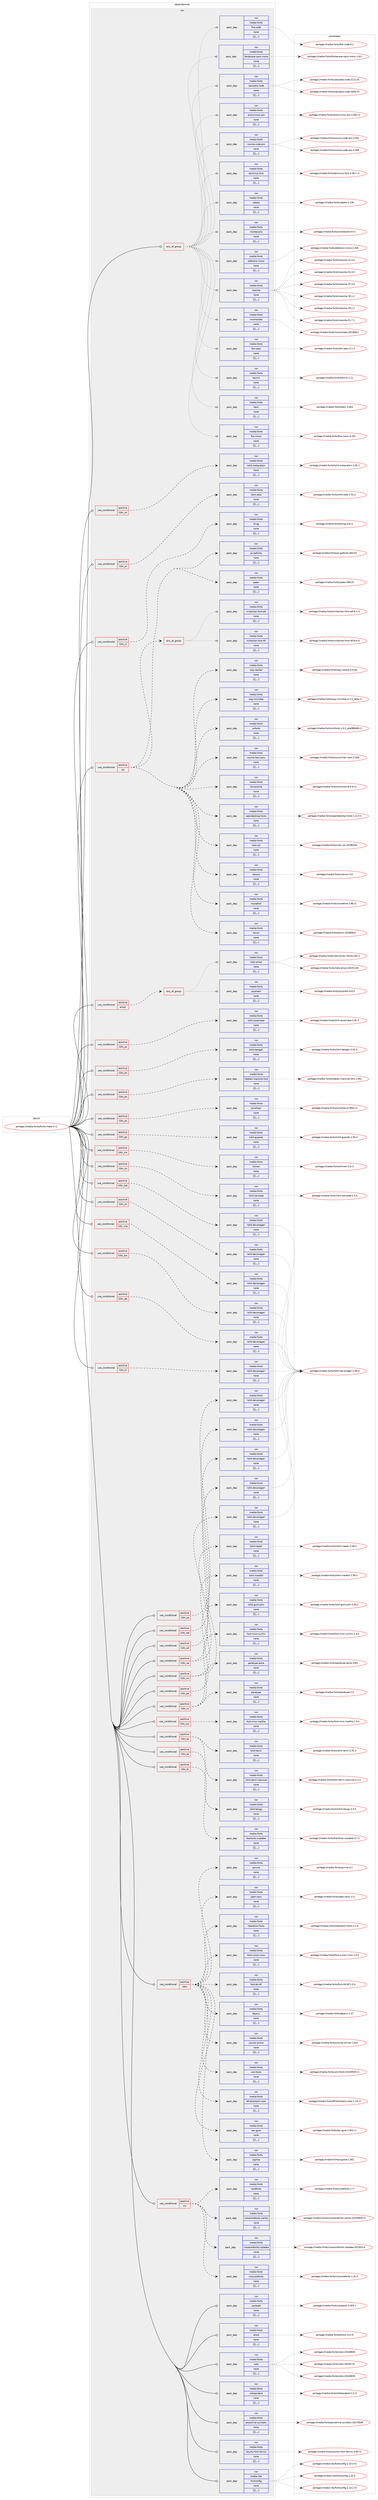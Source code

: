 digraph prolog {

# *************
# Graph options
# *************

newrank=true;
concentrate=true;
compound=true;
graph [rankdir=LR,fontname=Helvetica,fontsize=10,ranksep=1.5];#, ranksep=2.5, nodesep=0.2];
edge  [arrowhead=vee];
node  [fontname=Helvetica,fontsize=10];

# **********
# The ebuild
# **********

subgraph cluster_leftcol {
color=gray;
label=<<i>ebuild</i>>;
id [label="portage://media-fonts/fonts-meta-3-r1", color=red, width=4, href="../media-fonts/fonts-meta-3-r1.svg"];
}

# ****************
# The dependencies
# ****************

subgraph cluster_midcol {
color=gray;
label=<<i>dependencies</i>>;
subgraph cluster_compile {
fillcolor="#eeeeee";
style=filled;
label=<<i>compile</i>>;
}
subgraph cluster_compileandrun {
fillcolor="#eeeeee";
style=filled;
label=<<i>compile and run</i>>;
}
subgraph cluster_run {
fillcolor="#eeeeee";
style=filled;
label=<<i>run</i>>;
subgraph any2438 {
dependency303545 [label=<<TABLE BORDER="0" CELLBORDER="1" CELLSPACING="0" CELLPADDING="4"><TR><TD CELLPADDING="10">any_of_group</TD></TR></TABLE>>, shape=none, color=red];subgraph pack224595 {
dependency303556 [label=<<TABLE BORDER="0" CELLBORDER="1" CELLSPACING="0" CELLPADDING="4" WIDTH="220"><TR><TD ROWSPAN="6" CELLPADDING="30">pack_dep</TD></TR><TR><TD WIDTH="110">run</TD></TR><TR><TD>media-fonts</TD></TR><TR><TD>source-code-pro</TD></TR><TR><TD>none</TD></TR><TR><TD>[[],,,,]</TD></TR></TABLE>>, shape=none, color=blue];
}
dependency303545:e -> dependency303556:w [weight=20,style="dotted",arrowhead="oinv"];
subgraph pack224612 {
dependency303587 [label=<<TABLE BORDER="0" CELLBORDER="1" CELLSPACING="0" CELLPADDING="4" WIDTH="220"><TR><TD ROWSPAN="6" CELLPADDING="30">pack_dep</TD></TR><TR><TD WIDTH="110">run</TD></TR><TR><TD>media-fonts</TD></TR><TR><TD>anonymous-pro</TD></TR><TR><TD>none</TD></TR><TR><TD>[[],,,,]</TD></TR></TABLE>>, shape=none, color=blue];
}
dependency303545:e -> dependency303587:w [weight=20,style="dotted",arrowhead="oinv"];
subgraph pack224623 {
dependency303589 [label=<<TABLE BORDER="0" CELLBORDER="1" CELLSPACING="0" CELLPADDING="4" WIDTH="220"><TR><TD ROWSPAN="6" CELLPADDING="30">pack_dep</TD></TR><TR><TD WIDTH="110">run</TD></TR><TR><TD>media-fonts</TD></TR><TR><TD>cascadia-code</TD></TR><TR><TD>none</TD></TR><TR><TD>[[],,,,]</TD></TR></TABLE>>, shape=none, color=blue];
}
dependency303545:e -> dependency303589:w [weight=20,style="dotted",arrowhead="oinv"];
subgraph pack224624 {
dependency303615 [label=<<TABLE BORDER="0" CELLBORDER="1" CELLSPACING="0" CELLPADDING="4" WIDTH="220"><TR><TD ROWSPAN="6" CELLPADDING="30">pack_dep</TD></TR><TR><TD WIDTH="110">run</TD></TR><TR><TD>media-fonts</TD></TR><TR><TD>fantasque-sans-mono</TD></TR><TR><TD>none</TD></TR><TR><TD>[[],,,,]</TD></TR></TABLE>>, shape=none, color=blue];
}
dependency303545:e -> dependency303615:w [weight=20,style="dotted",arrowhead="oinv"];
subgraph pack224643 {
dependency303625 [label=<<TABLE BORDER="0" CELLBORDER="1" CELLSPACING="0" CELLPADDING="4" WIDTH="220"><TR><TD ROWSPAN="6" CELLPADDING="30">pack_dep</TD></TR><TR><TD WIDTH="110">run</TD></TR><TR><TD>media-fonts</TD></TR><TR><TD>fira-code</TD></TR><TR><TD>none</TD></TR><TR><TD>[[],,,,]</TD></TR></TABLE>>, shape=none, color=blue];
}
dependency303545:e -> dependency303625:w [weight=20,style="dotted",arrowhead="oinv"];
subgraph pack224650 {
dependency303628 [label=<<TABLE BORDER="0" CELLBORDER="1" CELLSPACING="0" CELLPADDING="4" WIDTH="220"><TR><TD ROWSPAN="6" CELLPADDING="30">pack_dep</TD></TR><TR><TD WIDTH="110">run</TD></TR><TR><TD>media-fonts</TD></TR><TR><TD>fira-mono</TD></TR><TR><TD>none</TD></TR><TR><TD>[[],,,,]</TD></TR></TABLE>>, shape=none, color=blue];
}
dependency303545:e -> dependency303628:w [weight=20,style="dotted",arrowhead="oinv"];
subgraph pack224658 {
dependency303645 [label=<<TABLE BORDER="0" CELLBORDER="1" CELLSPACING="0" CELLPADDING="4" WIDTH="220"><TR><TD ROWSPAN="6" CELLPADDING="30">pack_dep</TD></TR><TR><TD WIDTH="110">run</TD></TR><TR><TD>media-fonts</TD></TR><TR><TD>hack</TD></TR><TR><TD>none</TD></TR><TR><TD>[[],,,,]</TD></TR></TABLE>>, shape=none, color=blue];
}
dependency303545:e -> dependency303645:w [weight=20,style="dotted",arrowhead="oinv"];
subgraph pack224667 {
dependency303660 [label=<<TABLE BORDER="0" CELLBORDER="1" CELLSPACING="0" CELLPADDING="4" WIDTH="220"><TR><TD ROWSPAN="6" CELLPADDING="30">pack_dep</TD></TR><TR><TD WIDTH="110">run</TD></TR><TR><TD>media-fonts</TD></TR><TR><TD>hermit</TD></TR><TR><TD>none</TD></TR><TR><TD>[[],,,,]</TD></TR></TABLE>>, shape=none, color=blue];
}
dependency303545:e -> dependency303660:w [weight=20,style="dotted",arrowhead="oinv"];
subgraph pack224681 {
dependency303668 [label=<<TABLE BORDER="0" CELLBORDER="1" CELLSPACING="0" CELLPADDING="4" WIDTH="220"><TR><TD ROWSPAN="6" CELLPADDING="30">pack_dep</TD></TR><TR><TD WIDTH="110">run</TD></TR><TR><TD>media-fonts</TD></TR><TR><TD>ibm-plex</TD></TR><TR><TD>none</TD></TR><TR><TD>[[],,,,]</TD></TR></TABLE>>, shape=none, color=blue];
}
dependency303545:e -> dependency303668:w [weight=20,style="dotted",arrowhead="oinv"];
subgraph pack224682 {
dependency303673 [label=<<TABLE BORDER="0" CELLBORDER="1" CELLSPACING="0" CELLPADDING="4" WIDTH="220"><TR><TD ROWSPAN="6" CELLPADDING="30">pack_dep</TD></TR><TR><TD WIDTH="110">run</TD></TR><TR><TD>media-fonts</TD></TR><TR><TD>inconsolata</TD></TR><TR><TD>none</TD></TR><TR><TD>[[],,,,]</TD></TR></TABLE>>, shape=none, color=blue];
}
dependency303545:e -> dependency303673:w [weight=20,style="dotted",arrowhead="oinv"];
subgraph pack224696 {
dependency303687 [label=<<TABLE BORDER="0" CELLBORDER="1" CELLSPACING="0" CELLPADDING="4" WIDTH="220"><TR><TD ROWSPAN="6" CELLPADDING="30">pack_dep</TD></TR><TR><TD WIDTH="110">run</TD></TR><TR><TD>media-fonts</TD></TR><TR><TD>iosevka</TD></TR><TR><TD>none</TD></TR><TR><TD>[[],,,,]</TD></TR></TABLE>>, shape=none, color=blue];
}
dependency303545:e -> dependency303687:w [weight=20,style="dotted",arrowhead="oinv"];
subgraph pack224701 {
dependency303696 [label=<<TABLE BORDER="0" CELLBORDER="1" CELLSPACING="0" CELLPADDING="4" WIDTH="220"><TR><TD ROWSPAN="6" CELLPADDING="30">pack_dep</TD></TR><TR><TD WIDTH="110">run</TD></TR><TR><TD>media-fonts</TD></TR><TR><TD>jetbrains-mono</TD></TR><TR><TD>none</TD></TR><TR><TD>[[],,,,]</TD></TR></TABLE>>, shape=none, color=blue];
}
dependency303545:e -> dependency303696:w [weight=20,style="dotted",arrowhead="oinv"];
subgraph pack224715 {
dependency303719 [label=<<TABLE BORDER="0" CELLBORDER="1" CELLSPACING="0" CELLPADDING="4" WIDTH="220"><TR><TD ROWSPAN="6" CELLPADDING="30">pack_dep</TD></TR><TR><TD WIDTH="110">run</TD></TR><TR><TD>media-fonts</TD></TR><TR><TD>montecarlo</TD></TR><TR><TD>none</TD></TR><TR><TD>[[],,,,]</TD></TR></TABLE>>, shape=none, color=blue];
}
dependency303545:e -> dependency303719:w [weight=20,style="dotted",arrowhead="oinv"];
subgraph pack224728 {
dependency303739 [label=<<TABLE BORDER="0" CELLBORDER="1" CELLSPACING="0" CELLPADDING="4" WIDTH="220"><TR><TD ROWSPAN="6" CELLPADDING="30">pack_dep</TD></TR><TR><TD WIDTH="110">run</TD></TR><TR><TD>media-fonts</TD></TR><TR><TD>roboto</TD></TR><TR><TD>none</TD></TR><TR><TD>[[],,,,]</TD></TR></TABLE>>, shape=none, color=blue];
}
dependency303545:e -> dependency303739:w [weight=20,style="dotted",arrowhead="oinv"];
subgraph pack224749 {
dependency303758 [label=<<TABLE BORDER="0" CELLBORDER="1" CELLSPACING="0" CELLPADDING="4" WIDTH="220"><TR><TD ROWSPAN="6" CELLPADDING="30">pack_dep</TD></TR><TR><TD WIDTH="110">run</TD></TR><TR><TD>media-fonts</TD></TR><TR><TD>terminus-font</TD></TR><TR><TD>none</TD></TR><TR><TD>[[],,,,]</TD></TR></TABLE>>, shape=none, color=blue];
}
dependency303545:e -> dependency303758:w [weight=20,style="dotted",arrowhead="oinv"];
}
id:e -> dependency303545:w [weight=20,style="solid",arrowhead="odot"];
subgraph cond76402 {
dependency303777 [label=<<TABLE BORDER="0" CELLBORDER="1" CELLSPACING="0" CELLPADDING="4"><TR><TD ROWSPAN="3" CELLPADDING="10">use_conditional</TD></TR><TR><TD>positive</TD></TR><TR><TD>cjk</TD></TR></TABLE>>, shape=none, color=red];
subgraph pack224766 {
dependency303782 [label=<<TABLE BORDER="0" CELLBORDER="1" CELLSPACING="0" CELLPADDING="4" WIDTH="220"><TR><TD ROWSPAN="6" CELLPADDING="30">pack_dep</TD></TR><TR><TD WIDTH="110">run</TD></TR><TR><TD>media-fonts</TD></TR><TR><TD>ipaex</TD></TR><TR><TD>none</TD></TR><TR><TD>[[],,,,]</TD></TR></TABLE>>, shape=none, color=blue];
}
dependency303777:e -> dependency303782:w [weight=20,style="dashed",arrowhead="vee"];
subgraph pack224773 {
dependency303790 [label=<<TABLE BORDER="0" CELLBORDER="1" CELLSPACING="0" CELLPADDING="4" WIDTH="220"><TR><TD ROWSPAN="6" CELLPADDING="30">pack_dep</TD></TR><TR><TD WIDTH="110">run</TD></TR><TR><TD>media-fonts</TD></TR><TR><TD>ja-ipafonts</TD></TR><TR><TD>none</TD></TR><TR><TD>[[],,,,]</TD></TR></TABLE>>, shape=none, color=blue];
}
dependency303777:e -> dependency303790:w [weight=20,style="dashed",arrowhead="vee"];
subgraph pack224788 {
dependency303805 [label=<<TABLE BORDER="0" CELLBORDER="1" CELLSPACING="0" CELLPADDING="4" WIDTH="220"><TR><TD ROWSPAN="6" CELLPADDING="30">pack_dep</TD></TR><TR><TD WIDTH="110">run</TD></TR><TR><TD>media-fonts</TD></TR><TR><TD>koruri</TD></TR><TR><TD>none</TD></TR><TR><TD>[[],,,,]</TD></TR></TABLE>>, shape=none, color=blue];
}
dependency303777:e -> dependency303805:w [weight=20,style="dashed",arrowhead="vee"];
subgraph pack224800 {
dependency303818 [label=<<TABLE BORDER="0" CELLBORDER="1" CELLSPACING="0" CELLPADDING="4" WIDTH="220"><TR><TD ROWSPAN="6" CELLPADDING="30">pack_dep</TD></TR><TR><TD WIDTH="110">run</TD></TR><TR><TD>media-fonts</TD></TR><TR><TD>monafont</TD></TR><TR><TD>none</TD></TR><TR><TD>[[],,,,]</TD></TR></TABLE>>, shape=none, color=blue];
}
dependency303777:e -> dependency303818:w [weight=20,style="dashed",arrowhead="vee"];
subgraph pack224804 {
dependency303827 [label=<<TABLE BORDER="0" CELLBORDER="1" CELLSPACING="0" CELLPADDING="4" WIDTH="220"><TR><TD ROWSPAN="6" CELLPADDING="30">pack_dep</TD></TR><TR><TD WIDTH="110">run</TD></TR><TR><TD>media-fonts</TD></TR><TR><TD>nanum</TD></TR><TR><TD>none</TD></TR><TR><TD>[[],,,,]</TD></TR></TABLE>>, shape=none, color=blue];
}
dependency303777:e -> dependency303827:w [weight=20,style="dashed",arrowhead="vee"];
subgraph pack224809 {
dependency303841 [label=<<TABLE BORDER="0" CELLBORDER="1" CELLSPACING="0" CELLPADDING="4" WIDTH="220"><TR><TD ROWSPAN="6" CELLPADDING="30">pack_dep</TD></TR><TR><TD WIDTH="110">run</TD></TR><TR><TD>media-fonts</TD></TR><TR><TD>noto-cjk</TD></TR><TR><TD>none</TD></TR><TR><TD>[[],,,,]</TD></TR></TABLE>>, shape=none, color=blue];
}
dependency303777:e -> dependency303841:w [weight=20,style="dashed",arrowhead="vee"];
subgraph pack224821 {
dependency303844 [label=<<TABLE BORDER="0" CELLBORDER="1" CELLSPACING="0" CELLPADDING="4" WIDTH="220"><TR><TD ROWSPAN="6" CELLPADDING="30">pack_dep</TD></TR><TR><TD WIDTH="110">run</TD></TR><TR><TD>media-fonts</TD></TR><TR><TD>opendesktop-fonts</TD></TR><TR><TD>none</TD></TR><TR><TD>[[],,,,]</TD></TR></TABLE>>, shape=none, color=blue];
}
dependency303777:e -> dependency303844:w [weight=20,style="dashed",arrowhead="vee"];
subgraph pack224825 {
dependency303848 [label=<<TABLE BORDER="0" CELLBORDER="1" CELLSPACING="0" CELLPADDING="4" WIDTH="220"><TR><TD ROWSPAN="6" CELLPADDING="30">pack_dep</TD></TR><TR><TD WIDTH="110">run</TD></TR><TR><TD>media-fonts</TD></TR><TR><TD>shinonome</TD></TR><TR><TD>none</TD></TR><TR><TD>[[],,,,]</TD></TR></TABLE>>, shape=none, color=blue];
}
dependency303777:e -> dependency303848:w [weight=20,style="dashed",arrowhead="vee"];
subgraph pack224829 {
dependency303851 [label=<<TABLE BORDER="0" CELLBORDER="1" CELLSPACING="0" CELLPADDING="4" WIDTH="220"><TR><TD ROWSPAN="6" CELLPADDING="30">pack_dep</TD></TR><TR><TD WIDTH="110">run</TD></TR><TR><TD>media-fonts</TD></TR><TR><TD>source-han-sans</TD></TR><TR><TD>none</TD></TR><TR><TD>[[],,,,]</TD></TR></TABLE>>, shape=none, color=blue];
}
dependency303777:e -> dependency303851:w [weight=20,style="dashed",arrowhead="vee"];
subgraph pack224832 {
dependency303856 [label=<<TABLE BORDER="0" CELLBORDER="1" CELLSPACING="0" CELLPADDING="4" WIDTH="220"><TR><TD ROWSPAN="6" CELLPADDING="30">pack_dep</TD></TR><TR><TD WIDTH="110">run</TD></TR><TR><TD>media-fonts</TD></TR><TR><TD>unfonts</TD></TR><TR><TD>none</TD></TR><TR><TD>[[],,,,]</TD></TR></TABLE>>, shape=none, color=blue];
}
dependency303777:e -> dependency303856:w [weight=20,style="dashed",arrowhead="vee"];
subgraph pack224839 {
dependency303860 [label=<<TABLE BORDER="0" CELLBORDER="1" CELLSPACING="0" CELLPADDING="4" WIDTH="220"><TR><TD ROWSPAN="6" CELLPADDING="30">pack_dep</TD></TR><TR><TD WIDTH="110">run</TD></TR><TR><TD>media-fonts</TD></TR><TR><TD>wqy-microhei</TD></TR><TR><TD>none</TD></TR><TR><TD>[[],,,,]</TD></TR></TABLE>>, shape=none, color=blue];
}
dependency303777:e -> dependency303860:w [weight=20,style="dashed",arrowhead="vee"];
subgraph pack224842 {
dependency303865 [label=<<TABLE BORDER="0" CELLBORDER="1" CELLSPACING="0" CELLPADDING="4" WIDTH="220"><TR><TD ROWSPAN="6" CELLPADDING="30">pack_dep</TD></TR><TR><TD WIDTH="110">run</TD></TR><TR><TD>media-fonts</TD></TR><TR><TD>wqy-zenhei</TD></TR><TR><TD>none</TD></TR><TR><TD>[[],,,,]</TD></TR></TABLE>>, shape=none, color=blue];
}
dependency303777:e -> dependency303865:w [weight=20,style="dashed",arrowhead="vee"];
subgraph any2439 {
dependency303870 [label=<<TABLE BORDER="0" CELLBORDER="1" CELLSPACING="0" CELLPADDING="4"><TR><TD CELLPADDING="10">any_of_group</TD></TR></TABLE>>, shape=none, color=red];subgraph pack224851 {
dependency303874 [label=<<TABLE BORDER="0" CELLBORDER="1" CELLSPACING="0" CELLPADDING="4" WIDTH="220"><TR><TD ROWSPAN="6" CELLPADDING="30">pack_dep</TD></TR><TR><TD WIDTH="110">run</TD></TR><TR><TD>media-fonts</TD></TR><TR><TD>mikachan-font-otf</TD></TR><TR><TD>none</TD></TR><TR><TD>[[],,,,]</TD></TR></TABLE>>, shape=none, color=blue];
}
dependency303870:e -> dependency303874:w [weight=20,style="dotted",arrowhead="oinv"];
subgraph pack224852 {
dependency303875 [label=<<TABLE BORDER="0" CELLBORDER="1" CELLSPACING="0" CELLPADDING="4" WIDTH="220"><TR><TD ROWSPAN="6" CELLPADDING="30">pack_dep</TD></TR><TR><TD WIDTH="110">run</TD></TR><TR><TD>media-fonts</TD></TR><TR><TD>mikachan-font-ttf</TD></TR><TR><TD>none</TD></TR><TR><TD>[[],,,,]</TD></TR></TABLE>>, shape=none, color=blue];
}
dependency303870:e -> dependency303875:w [weight=20,style="dotted",arrowhead="oinv"];
}
dependency303777:e -> dependency303870:w [weight=20,style="dashed",arrowhead="vee"];
}
id:e -> dependency303777:w [weight=20,style="solid",arrowhead="odot"];
subgraph cond76411 {
dependency303878 [label=<<TABLE BORDER="0" CELLBORDER="1" CELLSPACING="0" CELLPADDING="4"><TR><TD ROWSPAN="3" CELLPADDING="10">use_conditional</TD></TR><TR><TD>positive</TD></TR><TR><TD>emoji</TD></TR></TABLE>>, shape=none, color=red];
subgraph any2440 {
dependency303882 [label=<<TABLE BORDER="0" CELLBORDER="1" CELLSPACING="0" CELLPADDING="4"><TR><TD CELLPADDING="10">any_of_group</TD></TR></TABLE>>, shape=none, color=red];subgraph pack224859 {
dependency303883 [label=<<TABLE BORDER="0" CELLBORDER="1" CELLSPACING="0" CELLPADDING="4" WIDTH="220"><TR><TD ROWSPAN="6" CELLPADDING="30">pack_dep</TD></TR><TR><TD WIDTH="110">run</TD></TR><TR><TD>media-fonts</TD></TR><TR><TD>noto-emoji</TD></TR><TR><TD>none</TD></TR><TR><TD>[[],,,,]</TD></TR></TABLE>>, shape=none, color=blue];
}
dependency303882:e -> dependency303883:w [weight=20,style="dotted",arrowhead="oinv"];
subgraph pack224860 {
dependency303888 [label=<<TABLE BORDER="0" CELLBORDER="1" CELLSPACING="0" CELLPADDING="4" WIDTH="220"><TR><TD ROWSPAN="6" CELLPADDING="30">pack_dep</TD></TR><TR><TD WIDTH="110">run</TD></TR><TR><TD>media-fonts</TD></TR><TR><TD>joypixels</TD></TR><TR><TD>none</TD></TR><TR><TD>[[],,,,]</TD></TR></TABLE>>, shape=none, color=blue];
}
dependency303882:e -> dependency303888:w [weight=20,style="dotted",arrowhead="oinv"];
}
dependency303878:e -> dependency303882:w [weight=20,style="dashed",arrowhead="vee"];
}
id:e -> dependency303878:w [weight=20,style="solid",arrowhead="odot"];
subgraph cond76412 {
dependency303891 [label=<<TABLE BORDER="0" CELLBORDER="1" CELLSPACING="0" CELLPADDING="4"><TR><TD ROWSPAN="3" CELLPADDING="10">use_conditional</TD></TR><TR><TD>positive</TD></TR><TR><TD>l10n_as</TD></TR></TABLE>>, shape=none, color=red];
subgraph pack224866 {
dependency303892 [label=<<TABLE BORDER="0" CELLBORDER="1" CELLSPACING="0" CELLPADDING="4" WIDTH="220"><TR><TD ROWSPAN="6" CELLPADDING="30">pack_dep</TD></TR><TR><TD WIDTH="110">run</TD></TR><TR><TD>media-fonts</TD></TR><TR><TD>lohit-assamese</TD></TR><TR><TD>none</TD></TR><TR><TD>[[],,,,]</TD></TR></TABLE>>, shape=none, color=blue];
}
dependency303891:e -> dependency303892:w [weight=20,style="dashed",arrowhead="vee"];
}
id:e -> dependency303891:w [weight=20,style="solid",arrowhead="odot"];
subgraph cond76413 {
dependency303894 [label=<<TABLE BORDER="0" CELLBORDER="1" CELLSPACING="0" CELLPADDING="4"><TR><TD ROWSPAN="3" CELLPADDING="10">use_conditional</TD></TR><TR><TD>positive</TD></TR><TR><TD>l10n_bn</TD></TR></TABLE>>, shape=none, color=red];
subgraph pack224869 {
dependency303896 [label=<<TABLE BORDER="0" CELLBORDER="1" CELLSPACING="0" CELLPADDING="4" WIDTH="220"><TR><TD ROWSPAN="6" CELLPADDING="30">pack_dep</TD></TR><TR><TD WIDTH="110">run</TD></TR><TR><TD>media-fonts</TD></TR><TR><TD>lohit-bengali</TD></TR><TR><TD>none</TD></TR><TR><TD>[[],,,,]</TD></TR></TABLE>>, shape=none, color=blue];
}
dependency303894:e -> dependency303896:w [weight=20,style="dashed",arrowhead="vee"];
}
id:e -> dependency303894:w [weight=20,style="solid",arrowhead="odot"];
subgraph cond76415 {
dependency303898 [label=<<TABLE BORDER="0" CELLBORDER="1" CELLSPACING="0" CELLPADDING="4"><TR><TD ROWSPAN="3" CELLPADDING="10">use_conditional</TD></TR><TR><TD>positive</TD></TR><TR><TD>l10n_bo</TD></TR></TABLE>>, shape=none, color=red];
subgraph pack224870 {
dependency303900 [label=<<TABLE BORDER="0" CELLBORDER="1" CELLSPACING="0" CELLPADDING="4" WIDTH="220"><TR><TD ROWSPAN="6" CELLPADDING="30">pack_dep</TD></TR><TR><TD WIDTH="110">run</TD></TR><TR><TD>media-fonts</TD></TR><TR><TD>tibetan-machine-font</TD></TR><TR><TD>none</TD></TR><TR><TD>[[],,,,]</TD></TR></TABLE>>, shape=none, color=blue];
}
dependency303898:e -> dependency303900:w [weight=20,style="dashed",arrowhead="vee"];
}
id:e -> dependency303898:w [weight=20,style="solid",arrowhead="odot"];
subgraph cond76417 {
dependency303902 [label=<<TABLE BORDER="0" CELLBORDER="1" CELLSPACING="0" CELLPADDING="4"><TR><TD ROWSPAN="3" CELLPADDING="10">use_conditional</TD></TR><TR><TD>positive</TD></TR><TR><TD>l10n_brx</TD></TR></TABLE>>, shape=none, color=red];
subgraph pack224874 {
dependency303913 [label=<<TABLE BORDER="0" CELLBORDER="1" CELLSPACING="0" CELLPADDING="4" WIDTH="220"><TR><TD ROWSPAN="6" CELLPADDING="30">pack_dep</TD></TR><TR><TD WIDTH="110">run</TD></TR><TR><TD>media-fonts</TD></TR><TR><TD>lohit-devanagari</TD></TR><TR><TD>none</TD></TR><TR><TD>[[],,,,]</TD></TR></TABLE>>, shape=none, color=blue];
}
dependency303902:e -> dependency303913:w [weight=20,style="dashed",arrowhead="vee"];
}
id:e -> dependency303902:w [weight=20,style="solid",arrowhead="odot"];
subgraph cond76422 {
dependency303917 [label=<<TABLE BORDER="0" CELLBORDER="1" CELLSPACING="0" CELLPADDING="4"><TR><TD ROWSPAN="3" CELLPADDING="10">use_conditional</TD></TR><TR><TD>positive</TD></TR><TR><TD>l10n_doi</TD></TR></TABLE>>, shape=none, color=red];
subgraph pack224886 {
dependency303924 [label=<<TABLE BORDER="0" CELLBORDER="1" CELLSPACING="0" CELLPADDING="4" WIDTH="220"><TR><TD ROWSPAN="6" CELLPADDING="30">pack_dep</TD></TR><TR><TD WIDTH="110">run</TD></TR><TR><TD>media-fonts</TD></TR><TR><TD>lohit-devanagari</TD></TR><TR><TD>none</TD></TR><TR><TD>[[],,,,]</TD></TR></TABLE>>, shape=none, color=blue];
}
dependency303917:e -> dependency303924:w [weight=20,style="dashed",arrowhead="vee"];
}
id:e -> dependency303917:w [weight=20,style="solid",arrowhead="odot"];
subgraph cond76425 {
dependency303930 [label=<<TABLE BORDER="0" CELLBORDER="1" CELLSPACING="0" CELLPADDING="4"><TR><TD ROWSPAN="3" CELLPADDING="10">use_conditional</TD></TR><TR><TD>positive</TD></TR><TR><TD>l10n_dz</TD></TR></TABLE>>, shape=none, color=red];
subgraph pack224893 {
dependency303932 [label=<<TABLE BORDER="0" CELLBORDER="1" CELLSPACING="0" CELLPADDING="4" WIDTH="220"><TR><TD ROWSPAN="6" CELLPADDING="30">pack_dep</TD></TR><TR><TD WIDTH="110">run</TD></TR><TR><TD>media-fonts</TD></TR><TR><TD>jomolhari</TD></TR><TR><TD>none</TD></TR><TR><TD>[[],,,,]</TD></TR></TABLE>>, shape=none, color=blue];
}
dependency303930:e -> dependency303932:w [weight=20,style="dashed",arrowhead="vee"];
}
id:e -> dependency303930:w [weight=20,style="solid",arrowhead="odot"];
subgraph cond76428 {
dependency303939 [label=<<TABLE BORDER="0" CELLBORDER="1" CELLSPACING="0" CELLPADDING="4"><TR><TD ROWSPAN="3" CELLPADDING="10">use_conditional</TD></TR><TR><TD>positive</TD></TR><TR><TD>l10n_gu</TD></TR></TABLE>>, shape=none, color=red];
subgraph pack224899 {
dependency303942 [label=<<TABLE BORDER="0" CELLBORDER="1" CELLSPACING="0" CELLPADDING="4" WIDTH="220"><TR><TD ROWSPAN="6" CELLPADDING="30">pack_dep</TD></TR><TR><TD WIDTH="110">run</TD></TR><TR><TD>media-fonts</TD></TR><TR><TD>lohit-gujarati</TD></TR><TR><TD>none</TD></TR><TR><TD>[[],,,,]</TD></TR></TABLE>>, shape=none, color=blue];
}
dependency303939:e -> dependency303942:w [weight=20,style="dashed",arrowhead="vee"];
}
id:e -> dependency303939:w [weight=20,style="solid",arrowhead="odot"];
subgraph cond76431 {
dependency303948 [label=<<TABLE BORDER="0" CELLBORDER="1" CELLSPACING="0" CELLPADDING="4"><TR><TD ROWSPAN="3" CELLPADDING="10">use_conditional</TD></TR><TR><TD>positive</TD></TR><TR><TD>l10n_hi</TD></TR></TABLE>>, shape=none, color=red];
subgraph pack224905 {
dependency303949 [label=<<TABLE BORDER="0" CELLBORDER="1" CELLSPACING="0" CELLPADDING="4" WIDTH="220"><TR><TD ROWSPAN="6" CELLPADDING="30">pack_dep</TD></TR><TR><TD WIDTH="110">run</TD></TR><TR><TD>media-fonts</TD></TR><TR><TD>lohit-devanagari</TD></TR><TR><TD>none</TD></TR><TR><TD>[[],,,,]</TD></TR></TABLE>>, shape=none, color=blue];
}
dependency303948:e -> dependency303949:w [weight=20,style="dashed",arrowhead="vee"];
}
id:e -> dependency303948:w [weight=20,style="solid",arrowhead="odot"];
subgraph cond76433 {
dependency303955 [label=<<TABLE BORDER="0" CELLBORDER="1" CELLSPACING="0" CELLPADDING="4"><TR><TD ROWSPAN="3" CELLPADDING="10">use_conditional</TD></TR><TR><TD>positive</TD></TR><TR><TD>l10n_km</TD></TR></TABLE>>, shape=none, color=red];
subgraph pack224911 {
dependency303957 [label=<<TABLE BORDER="0" CELLBORDER="1" CELLSPACING="0" CELLPADDING="4" WIDTH="220"><TR><TD ROWSPAN="6" CELLPADDING="30">pack_dep</TD></TR><TR><TD WIDTH="110">run</TD></TR><TR><TD>media-fonts</TD></TR><TR><TD>khmer</TD></TR><TR><TD>none</TD></TR><TR><TD>[[],,,,]</TD></TR></TABLE>>, shape=none, color=blue];
}
dependency303955:e -> dependency303957:w [weight=20,style="dashed",arrowhead="vee"];
}
id:e -> dependency303955:w [weight=20,style="solid",arrowhead="odot"];
subgraph cond76435 {
dependency303959 [label=<<TABLE BORDER="0" CELLBORDER="1" CELLSPACING="0" CELLPADDING="4"><TR><TD ROWSPAN="3" CELLPADDING="10">use_conditional</TD></TR><TR><TD>positive</TD></TR><TR><TD>l10n_kn</TD></TR></TABLE>>, shape=none, color=red];
subgraph pack224913 {
dependency303963 [label=<<TABLE BORDER="0" CELLBORDER="1" CELLSPACING="0" CELLPADDING="4" WIDTH="220"><TR><TD ROWSPAN="6" CELLPADDING="30">pack_dep</TD></TR><TR><TD WIDTH="110">run</TD></TR><TR><TD>media-fonts</TD></TR><TR><TD>lohit-kannada</TD></TR><TR><TD>none</TD></TR><TR><TD>[[],,,,]</TD></TR></TABLE>>, shape=none, color=blue];
}
dependency303959:e -> dependency303963:w [weight=20,style="dashed",arrowhead="vee"];
}
id:e -> dependency303959:w [weight=20,style="solid",arrowhead="odot"];
subgraph cond76437 {
dependency303972 [label=<<TABLE BORDER="0" CELLBORDER="1" CELLSPACING="0" CELLPADDING="4"><TR><TD ROWSPAN="3" CELLPADDING="10">use_conditional</TD></TR><TR><TD>positive</TD></TR><TR><TD>l10n_kok</TD></TR></TABLE>>, shape=none, color=red];
subgraph pack224923 {
dependency303976 [label=<<TABLE BORDER="0" CELLBORDER="1" CELLSPACING="0" CELLPADDING="4" WIDTH="220"><TR><TD ROWSPAN="6" CELLPADDING="30">pack_dep</TD></TR><TR><TD WIDTH="110">run</TD></TR><TR><TD>media-fonts</TD></TR><TR><TD>lohit-devanagari</TD></TR><TR><TD>none</TD></TR><TR><TD>[[],,,,]</TD></TR></TABLE>>, shape=none, color=blue];
}
dependency303972:e -> dependency303976:w [weight=20,style="dashed",arrowhead="vee"];
}
id:e -> dependency303972:w [weight=20,style="solid",arrowhead="odot"];
subgraph cond76442 {
dependency303979 [label=<<TABLE BORDER="0" CELLBORDER="1" CELLSPACING="0" CELLPADDING="4"><TR><TD ROWSPAN="3" CELLPADDING="10">use_conditional</TD></TR><TR><TD>positive</TD></TR><TR><TD>l10n_ks</TD></TR></TABLE>>, shape=none, color=red];
subgraph pack224929 {
dependency303990 [label=<<TABLE BORDER="0" CELLBORDER="1" CELLSPACING="0" CELLPADDING="4" WIDTH="220"><TR><TD ROWSPAN="6" CELLPADDING="30">pack_dep</TD></TR><TR><TD WIDTH="110">run</TD></TR><TR><TD>media-fonts</TD></TR><TR><TD>lohit-devanagari</TD></TR><TR><TD>none</TD></TR><TR><TD>[[],,,,]</TD></TR></TABLE>>, shape=none, color=blue];
}
dependency303979:e -> dependency303990:w [weight=20,style="dashed",arrowhead="vee"];
}
id:e -> dependency303979:w [weight=20,style="solid",arrowhead="odot"];
subgraph cond76445 {
dependency303993 [label=<<TABLE BORDER="0" CELLBORDER="1" CELLSPACING="0" CELLPADDING="4"><TR><TD ROWSPAN="3" CELLPADDING="10">use_conditional</TD></TR><TR><TD>positive</TD></TR><TR><TD>l10n_mai</TD></TR></TABLE>>, shape=none, color=red];
subgraph pack224936 {
dependency303995 [label=<<TABLE BORDER="0" CELLBORDER="1" CELLSPACING="0" CELLPADDING="4" WIDTH="220"><TR><TD ROWSPAN="6" CELLPADDING="30">pack_dep</TD></TR><TR><TD WIDTH="110">run</TD></TR><TR><TD>media-fonts</TD></TR><TR><TD>lohit-devanagari</TD></TR><TR><TD>none</TD></TR><TR><TD>[[],,,,]</TD></TR></TABLE>>, shape=none, color=blue];
}
dependency303993:e -> dependency303995:w [weight=20,style="dashed",arrowhead="vee"];
}
id:e -> dependency303993:w [weight=20,style="solid",arrowhead="odot"];
subgraph cond76449 {
dependency304003 [label=<<TABLE BORDER="0" CELLBORDER="1" CELLSPACING="0" CELLPADDING="4"><TR><TD ROWSPAN="3" CELLPADDING="10">use_conditional</TD></TR><TR><TD>positive</TD></TR><TR><TD>l10n_ml</TD></TR></TABLE>>, shape=none, color=red];
subgraph pack224945 {
dependency304004 [label=<<TABLE BORDER="0" CELLBORDER="1" CELLSPACING="0" CELLPADDING="4" WIDTH="220"><TR><TD ROWSPAN="6" CELLPADDING="30">pack_dep</TD></TR><TR><TD WIDTH="110">run</TD></TR><TR><TD>media-fonts</TD></TR><TR><TD>lohit-malayalam</TD></TR><TR><TD>none</TD></TR><TR><TD>[[],,,,]</TD></TR></TABLE>>, shape=none, color=blue];
}
dependency304003:e -> dependency304004:w [weight=20,style="dashed",arrowhead="vee"];
}
id:e -> dependency304003:w [weight=20,style="solid",arrowhead="odot"];
subgraph cond76451 {
dependency304014 [label=<<TABLE BORDER="0" CELLBORDER="1" CELLSPACING="0" CELLPADDING="4"><TR><TD ROWSPAN="3" CELLPADDING="10">use_conditional</TD></TR><TR><TD>positive</TD></TR><TR><TD>l10n_mr</TD></TR></TABLE>>, shape=none, color=red];
subgraph pack224952 {
dependency304018 [label=<<TABLE BORDER="0" CELLBORDER="1" CELLSPACING="0" CELLPADDING="4" WIDTH="220"><TR><TD ROWSPAN="6" CELLPADDING="30">pack_dep</TD></TR><TR><TD WIDTH="110">run</TD></TR><TR><TD>media-fonts</TD></TR><TR><TD>lohit-devanagari</TD></TR><TR><TD>none</TD></TR><TR><TD>[[],,,,]</TD></TR></TABLE>>, shape=none, color=blue];
}
dependency304014:e -> dependency304018:w [weight=20,style="dashed",arrowhead="vee"];
subgraph pack224955 {
dependency304023 [label=<<TABLE BORDER="0" CELLBORDER="1" CELLSPACING="0" CELLPADDING="4" WIDTH="220"><TR><TD ROWSPAN="6" CELLPADDING="30">pack_dep</TD></TR><TR><TD WIDTH="110">run</TD></TR><TR><TD>media-fonts</TD></TR><TR><TD>lohit-marathi</TD></TR><TR><TD>none</TD></TR><TR><TD>[[],,,,]</TD></TR></TABLE>>, shape=none, color=blue];
}
dependency304014:e -> dependency304023:w [weight=20,style="dashed",arrowhead="vee"];
}
id:e -> dependency304014:w [weight=20,style="solid",arrowhead="odot"];
subgraph cond76458 {
dependency304033 [label=<<TABLE BORDER="0" CELLBORDER="1" CELLSPACING="0" CELLPADDING="4"><TR><TD ROWSPAN="3" CELLPADDING="10">use_conditional</TD></TR><TR><TD>positive</TD></TR><TR><TD>l10n_ne</TD></TR></TABLE>>, shape=none, color=red];
subgraph pack224966 {
dependency304041 [label=<<TABLE BORDER="0" CELLBORDER="1" CELLSPACING="0" CELLPADDING="4" WIDTH="220"><TR><TD ROWSPAN="6" CELLPADDING="30">pack_dep</TD></TR><TR><TD WIDTH="110">run</TD></TR><TR><TD>media-fonts</TD></TR><TR><TD>lohit-devanagari</TD></TR><TR><TD>none</TD></TR><TR><TD>[[],,,,]</TD></TR></TABLE>>, shape=none, color=blue];
}
dependency304033:e -> dependency304041:w [weight=20,style="dashed",arrowhead="vee"];
subgraph pack224972 {
dependency304043 [label=<<TABLE BORDER="0" CELLBORDER="1" CELLSPACING="0" CELLPADDING="4" WIDTH="220"><TR><TD ROWSPAN="6" CELLPADDING="30">pack_dep</TD></TR><TR><TD WIDTH="110">run</TD></TR><TR><TD>media-fonts</TD></TR><TR><TD>lohit-nepali</TD></TR><TR><TD>none</TD></TR><TR><TD>[[],,,,]</TD></TR></TABLE>>, shape=none, color=blue];
}
dependency304033:e -> dependency304043:w [weight=20,style="dashed",arrowhead="vee"];
}
id:e -> dependency304033:w [weight=20,style="solid",arrowhead="odot"];
subgraph cond76461 {
dependency304047 [label=<<TABLE BORDER="0" CELLBORDER="1" CELLSPACING="0" CELLPADDING="4"><TR><TD ROWSPAN="3" CELLPADDING="10">use_conditional</TD></TR><TR><TD>positive</TD></TR><TR><TD>l10n_or</TD></TR></TABLE>>, shape=none, color=red];
subgraph pack224979 {
dependency304067 [label=<<TABLE BORDER="0" CELLBORDER="1" CELLSPACING="0" CELLPADDING="4" WIDTH="220"><TR><TD ROWSPAN="6" CELLPADDING="30">pack_dep</TD></TR><TR><TD WIDTH="110">run</TD></TR><TR><TD>media-fonts</TD></TR><TR><TD>lohit-odia</TD></TR><TR><TD>none</TD></TR><TR><TD>[[],,,,]</TD></TR></TABLE>>, shape=none, color=blue];
}
dependency304047:e -> dependency304067:w [weight=20,style="dashed",arrowhead="vee"];
}
id:e -> dependency304047:w [weight=20,style="solid",arrowhead="odot"];
subgraph cond76467 {
dependency304076 [label=<<TABLE BORDER="0" CELLBORDER="1" CELLSPACING="0" CELLPADDING="4"><TR><TD ROWSPAN="3" CELLPADDING="10">use_conditional</TD></TR><TR><TD>positive</TD></TR><TR><TD>l10n_pa</TD></TR></TABLE>>, shape=none, color=red];
subgraph pack224995 {
dependency304080 [label=<<TABLE BORDER="0" CELLBORDER="1" CELLSPACING="0" CELLPADDING="4" WIDTH="220"><TR><TD ROWSPAN="6" CELLPADDING="30">pack_dep</TD></TR><TR><TD WIDTH="110">run</TD></TR><TR><TD>media-fonts</TD></TR><TR><TD>lohit-gurmukhi</TD></TR><TR><TD>none</TD></TR><TR><TD>[[],,,,]</TD></TR></TABLE>>, shape=none, color=blue];
}
dependency304076:e -> dependency304080:w [weight=20,style="dashed",arrowhead="vee"];
}
id:e -> dependency304076:w [weight=20,style="solid",arrowhead="odot"];
subgraph cond76472 {
dependency304088 [label=<<TABLE BORDER="0" CELLBORDER="1" CELLSPACING="0" CELLPADDING="4"><TR><TD ROWSPAN="3" CELLPADDING="10">use_conditional</TD></TR><TR><TD>positive</TD></TR><TR><TD>l10n_ru</TD></TR></TABLE>>, shape=none, color=red];
subgraph pack225005 {
dependency304092 [label=<<TABLE BORDER="0" CELLBORDER="1" CELLSPACING="0" CELLPADDING="4" WIDTH="220"><TR><TD ROWSPAN="6" CELLPADDING="30">pack_dep</TD></TR><TR><TD WIDTH="110">run</TD></TR><TR><TD>media-fonts</TD></TR><TR><TD>font-misc-cyrillic</TD></TR><TR><TD>none</TD></TR><TR><TD>[[],,,,]</TD></TR></TABLE>>, shape=none, color=blue];
}
dependency304088:e -> dependency304092:w [weight=20,style="dashed",arrowhead="vee"];
subgraph pack225010 {
dependency304098 [label=<<TABLE BORDER="0" CELLBORDER="1" CELLSPACING="0" CELLPADDING="4" WIDTH="220"><TR><TD ROWSPAN="6" CELLPADDING="30">pack_dep</TD></TR><TR><TD WIDTH="110">run</TD></TR><TR><TD>media-fonts</TD></TR><TR><TD>paratype</TD></TR><TR><TD>none</TD></TR><TR><TD>[[],,,,]</TD></TR></TABLE>>, shape=none, color=blue];
}
dependency304088:e -> dependency304098:w [weight=20,style="dashed",arrowhead="vee"];
subgraph pack225013 {
dependency304103 [label=<<TABLE BORDER="0" CELLBORDER="1" CELLSPACING="0" CELLPADDING="4" WIDTH="220"><TR><TD ROWSPAN="6" CELLPADDING="30">pack_dep</TD></TR><TR><TD WIDTH="110">run</TD></TR><TR><TD>media-fonts</TD></TR><TR><TD>paratype-astra</TD></TR><TR><TD>none</TD></TR><TR><TD>[[],,,,]</TD></TR></TABLE>>, shape=none, color=blue];
}
dependency304088:e -> dependency304103:w [weight=20,style="dashed",arrowhead="vee"];
}
id:e -> dependency304088:w [weight=20,style="solid",arrowhead="odot"];
subgraph cond76478 {
dependency304105 [label=<<TABLE BORDER="0" CELLBORDER="1" CELLSPACING="0" CELLPADDING="4"><TR><TD ROWSPAN="3" CELLPADDING="10">use_conditional</TD></TR><TR><TD>positive</TD></TR><TR><TD>l10n_sa</TD></TR></TABLE>>, shape=none, color=red];
subgraph pack225016 {
dependency304108 [label=<<TABLE BORDER="0" CELLBORDER="1" CELLSPACING="0" CELLPADDING="4" WIDTH="220"><TR><TD ROWSPAN="6" CELLPADDING="30">pack_dep</TD></TR><TR><TD WIDTH="110">run</TD></TR><TR><TD>media-fonts</TD></TR><TR><TD>lohit-devanagari</TD></TR><TR><TD>none</TD></TR><TR><TD>[[],,,,]</TD></TR></TABLE>>, shape=none, color=blue];
}
dependency304105:e -> dependency304108:w [weight=20,style="dashed",arrowhead="vee"];
}
id:e -> dependency304105:w [weight=20,style="solid",arrowhead="odot"];
subgraph cond76482 {
dependency304115 [label=<<TABLE BORDER="0" CELLBORDER="1" CELLSPACING="0" CELLPADDING="4"><TR><TD ROWSPAN="3" CELLPADDING="10">use_conditional</TD></TR><TR><TD>positive</TD></TR><TR><TD>l10n_sat</TD></TR></TABLE>>, shape=none, color=red];
subgraph pack225021 {
dependency304118 [label=<<TABLE BORDER="0" CELLBORDER="1" CELLSPACING="0" CELLPADDING="4" WIDTH="220"><TR><TD ROWSPAN="6" CELLPADDING="30">pack_dep</TD></TR><TR><TD WIDTH="110">run</TD></TR><TR><TD>media-fonts</TD></TR><TR><TD>lohit-devanagari</TD></TR><TR><TD>none</TD></TR><TR><TD>[[],,,,]</TD></TR></TABLE>>, shape=none, color=blue];
}
dependency304115:e -> dependency304118:w [weight=20,style="dashed",arrowhead="vee"];
}
id:e -> dependency304115:w [weight=20,style="solid",arrowhead="odot"];
subgraph cond76484 {
dependency304123 [label=<<TABLE BORDER="0" CELLBORDER="1" CELLSPACING="0" CELLPADDING="4"><TR><TD ROWSPAN="3" CELLPADDING="10">use_conditional</TD></TR><TR><TD>positive</TD></TR><TR><TD>l10n_sd</TD></TR></TABLE>>, shape=none, color=red];
subgraph pack225027 {
dependency304125 [label=<<TABLE BORDER="0" CELLBORDER="1" CELLSPACING="0" CELLPADDING="4" WIDTH="220"><TR><TD ROWSPAN="6" CELLPADDING="30">pack_dep</TD></TR><TR><TD WIDTH="110">run</TD></TR><TR><TD>media-fonts</TD></TR><TR><TD>lohit-devanagari</TD></TR><TR><TD>none</TD></TR><TR><TD>[[],,,,]</TD></TR></TABLE>>, shape=none, color=blue];
}
dependency304123:e -> dependency304125:w [weight=20,style="dashed",arrowhead="vee"];
}
id:e -> dependency304123:w [weight=20,style="solid",arrowhead="odot"];
subgraph cond76487 {
dependency304131 [label=<<TABLE BORDER="0" CELLBORDER="1" CELLSPACING="0" CELLPADDING="4"><TR><TD ROWSPAN="3" CELLPADDING="10">use_conditional</TD></TR><TR><TD>positive</TD></TR><TR><TD>l10n_si</TD></TR></TABLE>>, shape=none, color=red];
subgraph pack225033 {
dependency304133 [label=<<TABLE BORDER="0" CELLBORDER="1" CELLSPACING="0" CELLPADDING="4" WIDTH="220"><TR><TD ROWSPAN="6" CELLPADDING="30">pack_dep</TD></TR><TR><TD WIDTH="110">run</TD></TR><TR><TD>media-fonts</TD></TR><TR><TD>lklug</TD></TR><TR><TD>none</TD></TR><TR><TD>[[],,,,]</TD></TR></TABLE>>, shape=none, color=blue];
}
dependency304131:e -> dependency304133:w [weight=20,style="dashed",arrowhead="vee"];
}
id:e -> dependency304131:w [weight=20,style="solid",arrowhead="odot"];
subgraph cond76489 {
dependency304142 [label=<<TABLE BORDER="0" CELLBORDER="1" CELLSPACING="0" CELLPADDING="4"><TR><TD ROWSPAN="3" CELLPADDING="10">use_conditional</TD></TR><TR><TD>positive</TD></TR><TR><TD>l10n_syc</TD></TR></TABLE>>, shape=none, color=red];
subgraph pack225042 {
dependency304147 [label=<<TABLE BORDER="0" CELLBORDER="1" CELLSPACING="0" CELLPADDING="4" WIDTH="220"><TR><TD ROWSPAN="6" CELLPADDING="30">pack_dep</TD></TR><TR><TD WIDTH="110">run</TD></TR><TR><TD>media-fonts</TD></TR><TR><TD>font-misc-meltho</TD></TR><TR><TD>none</TD></TR><TR><TD>[[],,,,]</TD></TR></TABLE>>, shape=none, color=blue];
}
dependency304142:e -> dependency304147:w [weight=20,style="dashed",arrowhead="vee"];
}
id:e -> dependency304142:w [weight=20,style="solid",arrowhead="odot"];
subgraph cond76495 {
dependency304155 [label=<<TABLE BORDER="0" CELLBORDER="1" CELLSPACING="0" CELLPADDING="4"><TR><TD ROWSPAN="3" CELLPADDING="10">use_conditional</TD></TR><TR><TD>positive</TD></TR><TR><TD>l10n_ta</TD></TR></TABLE>>, shape=none, color=red];
subgraph pack225049 {
dependency304157 [label=<<TABLE BORDER="0" CELLBORDER="1" CELLSPACING="0" CELLPADDING="4" WIDTH="220"><TR><TD ROWSPAN="6" CELLPADDING="30">pack_dep</TD></TR><TR><TD WIDTH="110">run</TD></TR><TR><TD>media-fonts</TD></TR><TR><TD>lohit-tamil</TD></TR><TR><TD>none</TD></TR><TR><TD>[[],,,,]</TD></TR></TABLE>>, shape=none, color=blue];
}
dependency304155:e -> dependency304157:w [weight=20,style="dashed",arrowhead="vee"];
subgraph pack225058 {
dependency304169 [label=<<TABLE BORDER="0" CELLBORDER="1" CELLSPACING="0" CELLPADDING="4" WIDTH="220"><TR><TD ROWSPAN="6" CELLPADDING="30">pack_dep</TD></TR><TR><TD WIDTH="110">run</TD></TR><TR><TD>media-fonts</TD></TR><TR><TD>lohit-tamil-classical</TD></TR><TR><TD>none</TD></TR><TR><TD>[[],,,,]</TD></TR></TABLE>>, shape=none, color=blue];
}
dependency304155:e -> dependency304169:w [weight=20,style="dashed",arrowhead="vee"];
}
id:e -> dependency304155:w [weight=20,style="solid",arrowhead="odot"];
subgraph cond76501 {
dependency304176 [label=<<TABLE BORDER="0" CELLBORDER="1" CELLSPACING="0" CELLPADDING="4"><TR><TD ROWSPAN="3" CELLPADDING="10">use_conditional</TD></TR><TR><TD>positive</TD></TR><TR><TD>l10n_te</TD></TR></TABLE>>, shape=none, color=red];
subgraph pack225065 {
dependency304178 [label=<<TABLE BORDER="0" CELLBORDER="1" CELLSPACING="0" CELLPADDING="4" WIDTH="220"><TR><TD ROWSPAN="6" CELLPADDING="30">pack_dep</TD></TR><TR><TD WIDTH="110">run</TD></TR><TR><TD>media-fonts</TD></TR><TR><TD>lohit-telugu</TD></TR><TR><TD>none</TD></TR><TR><TD>[[],,,,]</TD></TR></TABLE>>, shape=none, color=blue];
}
dependency304176:e -> dependency304178:w [weight=20,style="dashed",arrowhead="vee"];
}
id:e -> dependency304176:w [weight=20,style="solid",arrowhead="odot"];
subgraph cond76505 {
dependency304191 [label=<<TABLE BORDER="0" CELLBORDER="1" CELLSPACING="0" CELLPADDING="4"><TR><TD ROWSPAN="3" CELLPADDING="10">use_conditional</TD></TR><TR><TD>positive</TD></TR><TR><TD>l10n_th</TD></TR></TABLE>>, shape=none, color=red];
subgraph pack225076 {
dependency304196 [label=<<TABLE BORDER="0" CELLBORDER="1" CELLSPACING="0" CELLPADDING="4" WIDTH="220"><TR><TD ROWSPAN="6" CELLPADDING="30">pack_dep</TD></TR><TR><TD WIDTH="110">run</TD></TR><TR><TD>media-fonts</TD></TR><TR><TD>thaifonts-scalable</TD></TR><TR><TD>none</TD></TR><TR><TD>[[],,,,]</TD></TR></TABLE>>, shape=none, color=blue];
}
dependency304191:e -> dependency304196:w [weight=20,style="dashed",arrowhead="vee"];
}
id:e -> dependency304191:w [weight=20,style="solid",arrowhead="odot"];
subgraph cond76509 {
dependency304208 [label=<<TABLE BORDER="0" CELLBORDER="1" CELLSPACING="0" CELLPADDING="4"><TR><TD ROWSPAN="3" CELLPADDING="10">use_conditional</TD></TR><TR><TD>positive</TD></TR><TR><TD>latin</TD></TR></TABLE>>, shape=none, color=red];
subgraph pack225088 {
dependency304219 [label=<<TABLE BORDER="0" CELLBORDER="1" CELLSPACING="0" CELLPADDING="4" WIDTH="220"><TR><TD ROWSPAN="6" CELLPADDING="30">pack_dep</TD></TR><TR><TD WIDTH="110">run</TD></TR><TR><TD>media-fonts</TD></TR><TR><TD>courier-prime</TD></TR><TR><TD>none</TD></TR><TR><TD>[[],,,,]</TD></TR></TABLE>>, shape=none, color=blue];
}
dependency304208:e -> dependency304219:w [weight=20,style="dashed",arrowhead="vee"];
subgraph pack225097 {
dependency304222 [label=<<TABLE BORDER="0" CELLBORDER="1" CELLSPACING="0" CELLPADDING="4" WIDTH="220"><TR><TD ROWSPAN="6" CELLPADDING="30">pack_dep</TD></TR><TR><TD WIDTH="110">run</TD></TR><TR><TD>media-fonts</TD></TR><TR><TD>dejavu</TD></TR><TR><TD>none</TD></TR><TR><TD>[[],,,,]</TD></TR></TABLE>>, shape=none, color=blue];
}
dependency304208:e -> dependency304222:w [weight=20,style="dashed",arrowhead="vee"];
subgraph pack225099 {
dependency304228 [label=<<TABLE BORDER="0" CELLBORDER="1" CELLSPACING="0" CELLPADDING="4" WIDTH="220"><TR><TD ROWSPAN="6" CELLPADDING="30">pack_dep</TD></TR><TR><TD WIDTH="110">run</TD></TR><TR><TD>media-fonts</TD></TR><TR><TD>font-bh-ttf</TD></TR><TR><TD>none</TD></TR><TR><TD>[[],,,,]</TD></TR></TABLE>>, shape=none, color=blue];
}
dependency304208:e -> dependency304228:w [weight=20,style="dashed",arrowhead="vee"];
subgraph pack225111 {
dependency304240 [label=<<TABLE BORDER="0" CELLBORDER="1" CELLSPACING="0" CELLPADDING="4" WIDTH="220"><TR><TD ROWSPAN="6" CELLPADDING="30">pack_dep</TD></TR><TR><TD WIDTH="110">run</TD></TR><TR><TD>media-fonts</TD></TR><TR><TD>font-cursor-misc</TD></TR><TR><TD>none</TD></TR><TR><TD>[[],,,,]</TD></TR></TABLE>>, shape=none, color=blue];
}
dependency304208:e -> dependency304240:w [weight=20,style="dashed",arrowhead="vee"];
subgraph pack225121 {
dependency304260 [label=<<TABLE BORDER="0" CELLBORDER="1" CELLSPACING="0" CELLPADDING="4" WIDTH="220"><TR><TD ROWSPAN="6" CELLPADDING="30">pack_dep</TD></TR><TR><TD WIDTH="110">run</TD></TR><TR><TD>media-fonts</TD></TR><TR><TD>liberation-fonts</TD></TR><TR><TD>none</TD></TR><TR><TD>[[],,,,]</TD></TR></TABLE>>, shape=none, color=blue];
}
dependency304208:e -> dependency304260:w [weight=20,style="dashed",arrowhead="vee"];
subgraph pack225138 {
dependency304283 [label=<<TABLE BORDER="0" CELLBORDER="1" CELLSPACING="0" CELLPADDING="4" WIDTH="220"><TR><TD ROWSPAN="6" CELLPADDING="30">pack_dep</TD></TR><TR><TD WIDTH="110">run</TD></TR><TR><TD>media-fonts</TD></TR><TR><TD>open-sans</TD></TR><TR><TD>none</TD></TR><TR><TD>[[],,,,]</TD></TR></TABLE>>, shape=none, color=blue];
}
dependency304208:e -> dependency304283:w [weight=20,style="dashed",arrowhead="vee"];
subgraph pack225144 {
dependency304287 [label=<<TABLE BORDER="0" CELLBORDER="1" CELLSPACING="0" CELLPADDING="4" WIDTH="220"><TR><TD ROWSPAN="6" CELLPADDING="30">pack_dep</TD></TR><TR><TD WIDTH="110">run</TD></TR><TR><TD>media-fonts</TD></TR><TR><TD>quivira</TD></TR><TR><TD>none</TD></TR><TR><TD>[[],,,,]</TD></TR></TABLE>>, shape=none, color=blue];
}
dependency304208:e -> dependency304287:w [weight=20,style="dashed",arrowhead="vee"];
subgraph pack225157 {
dependency304348 [label=<<TABLE BORDER="0" CELLBORDER="1" CELLSPACING="0" CELLPADDING="4" WIDTH="220"><TR><TD ROWSPAN="6" CELLPADDING="30">pack_dep</TD></TR><TR><TD WIDTH="110">run</TD></TR><TR><TD>media-fonts</TD></TR><TR><TD>signika</TD></TR><TR><TD>none</TD></TR><TR><TD>[[],,,,]</TD></TR></TABLE>>, shape=none, color=blue];
}
dependency304208:e -> dependency304348:w [weight=20,style="dashed",arrowhead="vee"];
subgraph pack225184 {
dependency304363 [label=<<TABLE BORDER="0" CELLBORDER="1" CELLSPACING="0" CELLPADDING="4" WIDTH="220"><TR><TD ROWSPAN="6" CELLPADDING="30">pack_dep</TD></TR><TR><TD WIDTH="110">run</TD></TR><TR><TD>media-fonts</TD></TR><TR><TD>tex-gyre</TD></TR><TR><TD>none</TD></TR><TR><TD>[[],,,,]</TD></TR></TABLE>>, shape=none, color=blue];
}
dependency304208:e -> dependency304363:w [weight=20,style="dashed",arrowhead="vee"];
subgraph pack225227 {
dependency304430 [label=<<TABLE BORDER="0" CELLBORDER="1" CELLSPACING="0" CELLPADDING="4" WIDTH="220"><TR><TD ROWSPAN="6" CELLPADDING="30">pack_dep</TD></TR><TR><TD WIDTH="110">run</TD></TR><TR><TD>media-fonts</TD></TR><TR><TD>ttf-bitstream-vera</TD></TR><TR><TD>none</TD></TR><TR><TD>[[],,,,]</TD></TR></TABLE>>, shape=none, color=blue];
}
dependency304208:e -> dependency304430:w [weight=20,style="dashed",arrowhead="vee"];
subgraph pack225236 {
dependency304448 [label=<<TABLE BORDER="0" CELLBORDER="1" CELLSPACING="0" CELLPADDING="4" WIDTH="220"><TR><TD ROWSPAN="6" CELLPADDING="30">pack_dep</TD></TR><TR><TD WIDTH="110">run</TD></TR><TR><TD>media-fonts</TD></TR><TR><TD>urw-fonts</TD></TR><TR><TD>none</TD></TR><TR><TD>[[],,,,]</TD></TR></TABLE>>, shape=none, color=blue];
}
dependency304208:e -> dependency304448:w [weight=20,style="dashed",arrowhead="vee"];
}
id:e -> dependency304208:w [weight=20,style="solid",arrowhead="odot"];
subgraph cond76604 {
dependency304453 [label=<<TABLE BORDER="0" CELLBORDER="1" CELLSPACING="0" CELLPADDING="4"><TR><TD ROWSPAN="3" CELLPADDING="10">use_conditional</TD></TR><TR><TD>positive</TD></TR><TR><TD>ms</TD></TR></TABLE>>, shape=none, color=red];
subgraph pack225253 {
dependency304474 [label=<<TABLE BORDER="0" CELLBORDER="1" CELLSPACING="0" CELLPADDING="4" WIDTH="220"><TR><TD ROWSPAN="6" CELLPADDING="30">pack_dep</TD></TR><TR><TD WIDTH="110">run</TD></TR><TR><TD>media-fonts</TD></TR><TR><TD>corefonts</TD></TR><TR><TD>none</TD></TR><TR><TD>[[],,,,]</TD></TR></TABLE>>, shape=none, color=blue];
}
dependency304453:e -> dependency304474:w [weight=20,style="dashed",arrowhead="vee"];
subgraph pack225267 {
dependency304517 [label=<<TABLE BORDER="0" CELLBORDER="1" CELLSPACING="0" CELLPADDING="4" WIDTH="220"><TR><TD ROWSPAN="6" CELLPADDING="30">pack_dep</TD></TR><TR><TD WIDTH="110">run</TD></TR><TR><TD>media-fonts</TD></TR><TR><TD>croscorefonts</TD></TR><TR><TD>none</TD></TR><TR><TD>[[],,,,]</TD></TR></TABLE>>, shape=none, color=blue];
}
dependency304453:e -> dependency304517:w [weight=20,style="dashed",arrowhead="vee"];
subgraph pack225288 {
dependency304521 [label=<<TABLE BORDER="0" CELLBORDER="1" CELLSPACING="0" CELLPADDING="4" WIDTH="220"><TR><TD ROWSPAN="6" CELLPADDING="30">pack_dep</TD></TR><TR><TD WIDTH="110">run</TD></TR><TR><TD>media-fonts</TD></TR><TR><TD>crosextrafonts-caladea</TD></TR><TR><TD>none</TD></TR><TR><TD>[[],,,,]</TD></TR></TABLE>>, shape=none, color=blue];
}
dependency304453:e -> dependency304521:w [weight=20,style="dashed",arrowhead="vee"];
subgraph pack225378 {
dependency304687 [label=<<TABLE BORDER="0" CELLBORDER="1" CELLSPACING="0" CELLPADDING="4" WIDTH="220"><TR><TD ROWSPAN="6" CELLPADDING="30">pack_dep</TD></TR><TR><TD WIDTH="110">run</TD></TR><TR><TD>media-fonts</TD></TR><TR><TD>crosextrafonts-carlito</TD></TR><TR><TD>none</TD></TR><TR><TD>[[],,,,]</TD></TR></TABLE>>, shape=none, color=blue];
}
dependency304453:e -> dependency304687:w [weight=20,style="dashed",arrowhead="vee"];
}
id:e -> dependency304453:w [weight=20,style="solid",arrowhead="odot"];
subgraph pack225421 {
dependency304732 [label=<<TABLE BORDER="0" CELLBORDER="1" CELLSPACING="0" CELLPADDING="4" WIDTH="220"><TR><TD ROWSPAN="6" CELLPADDING="30">pack_dep</TD></TR><TR><TD WIDTH="110">run</TD></TR><TR><TD>media-fonts</TD></TR><TR><TD>cantarell</TD></TR><TR><TD>none</TD></TR><TR><TD>[[],,,,]</TD></TR></TABLE>>, shape=none, color=blue];
}
id:e -> dependency304732:w [weight=20,style="solid",arrowhead="odot"];
subgraph pack225425 {
dependency304804 [label=<<TABLE BORDER="0" CELLBORDER="1" CELLSPACING="0" CELLPADDING="4" WIDTH="220"><TR><TD ROWSPAN="6" CELLPADDING="30">pack_dep</TD></TR><TR><TD WIDTH="110">run</TD></TR><TR><TD>media-fonts</TD></TR><TR><TD>droid</TD></TR><TR><TD>none</TD></TR><TR><TD>[[],,,,]</TD></TR></TABLE>>, shape=none, color=blue];
}
id:e -> dependency304804:w [weight=20,style="solid",arrowhead="odot"];
subgraph pack225481 {
dependency304830 [label=<<TABLE BORDER="0" CELLBORDER="1" CELLSPACING="0" CELLPADDING="4" WIDTH="220"><TR><TD ROWSPAN="6" CELLPADDING="30">pack_dep</TD></TR><TR><TD WIDTH="110">run</TD></TR><TR><TD>media-fonts</TD></TR><TR><TD>noto</TD></TR><TR><TD>none</TD></TR><TR><TD>[[],,,,]</TD></TR></TABLE>>, shape=none, color=blue];
}
id:e -> dependency304830:w [weight=20,style="solid",arrowhead="odot"];
subgraph pack225498 {
dependency304972 [label=<<TABLE BORDER="0" CELLBORDER="1" CELLSPACING="0" CELLPADDING="4" WIDTH="220"><TR><TD ROWSPAN="6" CELLPADDING="30">pack_dep</TD></TR><TR><TD WIDTH="110">run</TD></TR><TR><TD>media-fonts</TD></TR><TR><TD>oldstandard</TD></TR><TR><TD>none</TD></TR><TR><TD>[[],,,,]</TD></TR></TABLE>>, shape=none, color=blue];
}
id:e -> dependency304972:w [weight=20,style="solid",arrowhead="odot"];
subgraph pack225616 {
dependency304998 [label=<<TABLE BORDER="0" CELLBORDER="1" CELLSPACING="0" CELLPADDING="4" WIDTH="220"><TR><TD ROWSPAN="6" CELLPADDING="30">pack_dep</TD></TR><TR><TD WIDTH="110">run</TD></TR><TR><TD>media-fonts</TD></TR><TR><TD>powerline-symbols</TD></TR><TR><TD>none</TD></TR><TR><TD>[[],,,,]</TD></TR></TABLE>>, shape=none, color=blue];
}
id:e -> dependency304998:w [weight=20,style="solid",arrowhead="odot"];
subgraph pack225622 {
dependency305043 [label=<<TABLE BORDER="0" CELLBORDER="1" CELLSPACING="0" CELLPADDING="4" WIDTH="220"><TR><TD ROWSPAN="6" CELLPADDING="30">pack_dep</TD></TR><TR><TD WIDTH="110">run</TD></TR><TR><TD>media-fonts</TD></TR><TR><TD>ubuntu-font-family</TD></TR><TR><TD>none</TD></TR><TR><TD>[[],,,,]</TD></TR></TABLE>>, shape=none, color=blue];
}
id:e -> dependency305043:w [weight=20,style="solid",arrowhead="odot"];
subgraph pack225659 {
dependency305048 [label=<<TABLE BORDER="0" CELLBORDER="1" CELLSPACING="0" CELLPADDING="4" WIDTH="220"><TR><TD ROWSPAN="6" CELLPADDING="30">pack_dep</TD></TR><TR><TD WIDTH="110">run</TD></TR><TR><TD>media-libs</TD></TR><TR><TD>fontconfig</TD></TR><TR><TD>none</TD></TR><TR><TD>[[],,,,]</TD></TR></TABLE>>, shape=none, color=blue];
}
id:e -> dependency305048:w [weight=20,style="solid",arrowhead="odot"];
}
}

# **************
# The candidates
# **************

subgraph cluster_choices {
rank=same;
color=gray;
label=<<i>candidates</i>>;

subgraph choice225113 {
color=black;
nodesep=1;
choice10910110010597451021111101161154711511111711499101459911110010145112114111455046485250 [label="portage://media-fonts/source-code-pro-2.042", color=red, width=4,href="../media-fonts/source-code-pro-2.042.svg"];
choice10910110010597451021111101161154711511111711499101459911110010145112114111455046485156 [label="portage://media-fonts/source-code-pro-2.038", color=red, width=4,href="../media-fonts/source-code-pro-2.038.svg"];
dependency303556:e -> choice10910110010597451021111101161154711511111711499101459911110010145112114111455046485250:w [style=dotted,weight="100"];
dependency303556:e -> choice10910110010597451021111101161154711511111711499101459911110010145112114111455046485156:w [style=dotted,weight="100"];
}
subgraph choice225118 {
color=black;
nodesep=1;
choice10910110010597451021111101161154797110111110121109111117115451121141114549464848504511449 [label="portage://media-fonts/anonymous-pro-1.002-r1", color=red, width=4,href="../media-fonts/anonymous-pro-1.002-r1.svg"];
dependency303587:e -> choice10910110010597451021111101161154797110111110121109111117115451121141114549464848504511449:w [style=dotted,weight="100"];
}
subgraph choice225175 {
color=black;
nodesep=1;
choice109101100105974510211111011611547999711599971001059745991111001014550524852465051 [label="portage://media-fonts/cascadia-code-2404.23", color=red, width=4,href="../media-fonts/cascadia-code-2404.23.svg"];
choice109101100105974510211111011611547999711599971001059745991111001014550494949464849 [label="portage://media-fonts/cascadia-code-2111.01", color=red, width=4,href="../media-fonts/cascadia-code-2111.01.svg"];
dependency303589:e -> choice109101100105974510211111011611547999711599971001059745991111001014550524852465051:w [style=dotted,weight="100"];
dependency303589:e -> choice109101100105974510211111011611547999711599971001059745991111001014550494949464849:w [style=dotted,weight="100"];
}
subgraph choice225177 {
color=black;
nodesep=1;
choice1091011001059745102111110116115471029711011697115113117101451159711011545109111110111454946564648 [label="portage://media-fonts/fantasque-sans-mono-1.8.0", color=red, width=4,href="../media-fonts/fantasque-sans-mono-1.8.0.svg"];
dependency303615:e -> choice1091011001059745102111110116115471029711011697115113117101451159711011545109111110111454946564648:w [style=dotted,weight="100"];
}
subgraph choice225178 {
color=black;
nodesep=1;
choice10910110010597451021111101161154710210511497459911110010145544650 [label="portage://media-fonts/fira-code-6.2", color=red, width=4,href="../media-fonts/fira-code-6.2.svg"];
dependency303625:e -> choice10910110010597451021111101161154710210511497459911110010145544650:w [style=dotted,weight="100"];
}
subgraph choice225179 {
color=black;
nodesep=1;
choice1091011001059745102111110116115471021051149745109111110111455246504850 [label="portage://media-fonts/fira-mono-4.202", color=red, width=4,href="../media-fonts/fira-mono-4.202.svg"];
dependency303628:e -> choice1091011001059745102111110116115471021051149745109111110111455246504850:w [style=dotted,weight="100"];
}
subgraph choice225180 {
color=black;
nodesep=1;
choice1091011001059745102111110116115471049799107455146484851 [label="portage://media-fonts/hack-3.003", color=red, width=4,href="../media-fonts/hack-3.003.svg"];
dependency303645:e -> choice1091011001059745102111110116115471049799107455146484851:w [style=dotted,weight="100"];
}
subgraph choice225182 {
color=black;
nodesep=1;
choice1091011001059745102111110116115471041011141091051164549465049 [label="portage://media-fonts/hermit-1.21", color=red, width=4,href="../media-fonts/hermit-1.21.svg"];
dependency303660:e -> choice1091011001059745102111110116115471041011141091051164549465049:w [style=dotted,weight="100"];
}
subgraph choice225183 {
color=black;
nodesep=1;
choice1091011001059745102111110116115471059810945112108101120455346494651 [label="portage://media-fonts/ibm-plex-5.1.3", color=red, width=4,href="../media-fonts/ibm-plex-5.1.3.svg"];
dependency303668:e -> choice1091011001059745102111110116115471059810945112108101120455346494651:w [style=dotted,weight="100"];
}
subgraph choice225184 {
color=black;
nodesep=1;
choice109101100105974510211111011611547105110991111101151111089711697455048495248565049 [label="portage://media-fonts/inconsolata-20140821", color=red, width=4,href="../media-fonts/inconsolata-20140821.svg"];
dependency303673:e -> choice109101100105974510211111011611547105110991111101151111089711697455048495248565049:w [style=dotted,weight="100"];
}
subgraph choice225185 {
color=black;
nodesep=1;
choice1091011001059745102111110116115471051111151011181079745514946554649 [label="portage://media-fonts/iosevka-31.7.1", color=red, width=4,href="../media-fonts/iosevka-31.7.1.svg"];
choice1091011001059745102111110116115471051111151011181079745514946534648 [label="portage://media-fonts/iosevka-31.5.0", color=red, width=4,href="../media-fonts/iosevka-31.5.0.svg"];
choice1091011001059745102111110116115471051111151011181079745514946524648 [label="portage://media-fonts/iosevka-31.4.0", color=red, width=4,href="../media-fonts/iosevka-31.4.0.svg"];
choice1091011001059745102111110116115471051111151011181079745514946514648 [label="portage://media-fonts/iosevka-31.3.0", color=red, width=4,href="../media-fonts/iosevka-31.3.0.svg"];
choice1091011001059745102111110116115471051111151011181079745514846494650 [label="portage://media-fonts/iosevka-30.1.2", color=red, width=4,href="../media-fonts/iosevka-30.1.2.svg"];
choice1091011001059745102111110116115471051111151011181079745505746504649 [label="portage://media-fonts/iosevka-29.2.1", color=red, width=4,href="../media-fonts/iosevka-29.2.1.svg"];
dependency303687:e -> choice1091011001059745102111110116115471051111151011181079745514946554649:w [style=dotted,weight="100"];
dependency303687:e -> choice1091011001059745102111110116115471051111151011181079745514946534648:w [style=dotted,weight="100"];
dependency303687:e -> choice1091011001059745102111110116115471051111151011181079745514946524648:w [style=dotted,weight="100"];
dependency303687:e -> choice1091011001059745102111110116115471051111151011181079745514946514648:w [style=dotted,weight="100"];
dependency303687:e -> choice1091011001059745102111110116115471051111151011181079745514846494650:w [style=dotted,weight="100"];
dependency303687:e -> choice1091011001059745102111110116115471051111151011181079745505746504649:w [style=dotted,weight="100"];
}
subgraph choice225186 {
color=black;
nodesep=1;
choice109101100105974510211111011611547106101116981149710511011545109111110111455046514852 [label="portage://media-fonts/jetbrains-mono-2.304", color=red, width=4,href="../media-fonts/jetbrains-mono-2.304.svg"];
dependency303696:e -> choice109101100105974510211111011611547106101116981149710511011545109111110111455046514852:w [style=dotted,weight="100"];
}
subgraph choice225187 {
color=black;
nodesep=1;
choice109101100105974510211111011611547109111110116101999711410811145484511449 [label="portage://media-fonts/montecarlo-0-r1", color=red, width=4,href="../media-fonts/montecarlo-0-r1.svg"];
dependency303719:e -> choice109101100105974510211111011611547109111110116101999711410811145484511449:w [style=dotted,weight="100"];
}
subgraph choice225188 {
color=black;
nodesep=1;
choice10910110010597451021111101161154711411198111116111455046495156 [label="portage://media-fonts/roboto-2.138", color=red, width=4,href="../media-fonts/roboto-2.138.svg"];
dependency303739:e -> choice10910110010597451021111101161154711411198111116111455046495156:w [style=dotted,weight="100"];
}
subgraph choice225197 {
color=black;
nodesep=1;
choice10910110010597451021111101161154711610111410910511011711545102111110116455246525746494511449 [label="portage://media-fonts/terminus-font-4.49.1-r1", color=red, width=4,href="../media-fonts/terminus-font-4.49.1-r1.svg"];
dependency303758:e -> choice10910110010597451021111101161154711610111410910511011711545102111110116455246525746494511449:w [style=dotted,weight="100"];
}
subgraph choice225211 {
color=black;
nodesep=1;
choice1091011001059745102111110116115471051129710112045484852464849 [label="portage://media-fonts/ipaex-004.01", color=red, width=4,href="../media-fonts/ipaex-004.01.svg"];
dependency303782:e -> choice1091011001059745102111110116115471051129710112045484852464849:w [style=dotted,weight="100"];
}
subgraph choice225223 {
color=black;
nodesep=1;
choice10910110010597451021111101161154710697451051129710211111011611545484851464851 [label="portage://media-fonts/ja-ipafonts-003.03", color=red, width=4,href="../media-fonts/ja-ipafonts-003.03.svg"];
dependency303790:e -> choice10910110010597451021111101161154710697451051129710211111011611545484851464851:w [style=dotted,weight="100"];
}
subgraph choice225224 {
color=black;
nodesep=1;
choice109101100105974510211111011611547107111114117114105455048495648574953 [label="portage://media-fonts/koruri-20180915", color=red, width=4,href="../media-fonts/koruri-20180915.svg"];
dependency303805:e -> choice109101100105974510211111011611547107111114117114105455048495648574953:w [style=dotted,weight="100"];
}
subgraph choice225225 {
color=black;
nodesep=1;
choice1091011001059745102111110116115471091111109710211111011645504657484511450 [label="portage://media-fonts/monafont-2.90-r2", color=red, width=4,href="../media-fonts/monafont-2.90-r2.svg"];
dependency303818:e -> choice1091011001059745102111110116115471091111109710211111011645504657484511450:w [style=dotted,weight="100"];
}
subgraph choice225227 {
color=black;
nodesep=1;
choice1091011001059745102111110116115471109711011710945514648 [label="portage://media-fonts/nanum-3.0", color=red, width=4,href="../media-fonts/nanum-3.0.svg"];
dependency303827:e -> choice1091011001059745102111110116115471109711011710945514648:w [style=dotted,weight="100"];
}
subgraph choice225228 {
color=black;
nodesep=1;
choice1091011001059745102111110116115471101111161114599106107455048495748524954 [label="portage://media-fonts/noto-cjk-20190416", color=red, width=4,href="../media-fonts/noto-cjk-20190416.svg"];
dependency303841:e -> choice1091011001059745102111110116115471101111161114599106107455048495748524954:w [style=dotted,weight="100"];
}
subgraph choice225243 {
color=black;
nodesep=1;
choice109101100105974510211111011611547111112101110100101115107116111112451021111101161154549465246504511449 [label="portage://media-fonts/opendesktop-fonts-1.4.2-r1", color=red, width=4,href="../media-fonts/opendesktop-fonts-1.4.2-r1.svg"];
dependency303844:e -> choice109101100105974510211111011611547111112101110100101115107116111112451021111101161154549465246504511449:w [style=dotted,weight="100"];
}
subgraph choice225260 {
color=black;
nodesep=1;
choice10910110010597451021111101161154711510410511011111011110910145484657464949 [label="portage://media-fonts/shinonome-0.9.11", color=red, width=4,href="../media-fonts/shinonome-0.9.11.svg"];
dependency303848:e -> choice10910110010597451021111101161154711510410511011111011110910145484657464949:w [style=dotted,weight="100"];
}
subgraph choice225262 {
color=black;
nodesep=1;
choice1091011001059745102111110116115471151111171149910145104971104511597110115455046484852 [label="portage://media-fonts/source-han-sans-2.004", color=red, width=4,href="../media-fonts/source-han-sans-2.004.svg"];
dependency303851:e -> choice1091011001059745102111110116115471151111171149910145104971104511597110115455046484852:w [style=dotted,weight="100"];
}
subgraph choice225263 {
color=black;
nodesep=1;
choice109101100105974510211111011611547117110102111110116115454946484650951121141014856485448564511449 [label="portage://media-fonts/unfonts-1.0.2_pre080608-r1", color=red, width=4,href="../media-fonts/unfonts-1.0.2_pre080608-r1.svg"];
dependency303856:e -> choice109101100105974510211111011611547117110102111110116115454946484650951121141014856485448564511449:w [style=dotted,weight="100"];
}
subgraph choice225265 {
color=black;
nodesep=1;
choice10910110010597451021111101161154711911312145109105991141111041011054548465046489598101116974511449 [label="portage://media-fonts/wqy-microhei-0.2.0_beta-r1", color=red, width=4,href="../media-fonts/wqy-microhei-0.2.0_beta-r1.svg"];
dependency303860:e -> choice10910110010597451021111101161154711911312145109105991141111041011054548465046489598101116974511449:w [style=dotted,weight="100"];
}
subgraph choice225273 {
color=black;
nodesep=1;
choice1091011001059745102111110116115471191131214512210111010410110545484657465254 [label="portage://media-fonts/wqy-zenhei-0.9.46", color=red, width=4,href="../media-fonts/wqy-zenhei-0.9.46.svg"];
dependency303865:e -> choice1091011001059745102111110116115471191131214512210111010410110545484657465254:w [style=dotted,weight="100"];
}
subgraph choice225289 {
color=black;
nodesep=1;
choice1091011001059745102111110116115471091051079799104971104510211111011645111116102455746494511449 [label="portage://media-fonts/mikachan-font-otf-9.1-r1", color=red, width=4,href="../media-fonts/mikachan-font-otf-9.1-r1.svg"];
dependency303874:e -> choice1091011001059745102111110116115471091051079799104971104510211111011645111116102455746494511449:w [style=dotted,weight="100"];
}
subgraph choice225306 {
color=black;
nodesep=1;
choice1091011001059745102111110116115471091051079799104971104510211111011645116116102455646574511450 [label="portage://media-fonts/mikachan-font-ttf-8.9-r2", color=red, width=4,href="../media-fonts/mikachan-font-ttf-8.9-r2.svg"];
dependency303875:e -> choice1091011001059745102111110116115471091051079799104971104510211111011645116116102455646574511450:w [style=dotted,weight="100"];
}
subgraph choice225321 {
color=black;
nodesep=1;
choice109101100105974510211111011611547110111116111451011091111061054550485051494951484511449 [label="portage://media-fonts/noto-emoji-20231130-r1", color=red, width=4,href="../media-fonts/noto-emoji-20231130-r1.svg"];
choice10910110010597451021111101161154711011111611145101109111106105455048505149495148 [label="portage://media-fonts/noto-emoji-20231130", color=red, width=4,href="../media-fonts/noto-emoji-20231130.svg"];
dependency303883:e -> choice109101100105974510211111011611547110111116111451011091111061054550485051494951484511449:w [style=dotted,weight="100"];
dependency303883:e -> choice10910110010597451021111101161154711011111611145101109111106105455048505149495148:w [style=dotted,weight="100"];
}
subgraph choice225322 {
color=black;
nodesep=1;
choice109101100105974510211111011611547106111121112105120101108115455446544648 [label="portage://media-fonts/joypixels-6.6.0", color=red, width=4,href="../media-fonts/joypixels-6.6.0.svg"];
dependency303888:e -> choice109101100105974510211111011611547106111121112105120101108115455446544648:w [style=dotted,weight="100"];
}
subgraph choice225323 {
color=black;
nodesep=1;
choice10910110010597451021111101161154710811110410511645971151159710910111510145504657494653 [label="portage://media-fonts/lohit-assamese-2.91.5", color=red, width=4,href="../media-fonts/lohit-assamese-2.91.5.svg"];
dependency303892:e -> choice10910110010597451021111101161154710811110410511645971151159710910111510145504657494653:w [style=dotted,weight="100"];
}
subgraph choice225326 {
color=black;
nodesep=1;
choice10910110010597451021111101161154710811110410511645981011101039710810545504657494653 [label="portage://media-fonts/lohit-bengali-2.91.5", color=red, width=4,href="../media-fonts/lohit-bengali-2.91.5.svg"];
dependency303896:e -> choice10910110010597451021111101161154710811110410511645981011101039710810545504657494653:w [style=dotted,weight="100"];
}
subgraph choice225340 {
color=black;
nodesep=1;
choice109101100105974510211111011611547116105981011169711045109979910410511010145102111110116454946574849 [label="portage://media-fonts/tibetan-machine-font-1.901", color=red, width=4,href="../media-fonts/tibetan-machine-font-1.901.svg"];
dependency303900:e -> choice109101100105974510211111011611547116105981011169711045109979910410511010145102111110116454946574849:w [style=dotted,weight="100"];
}
subgraph choice225342 {
color=black;
nodesep=1;
choice1091011001059745102111110116115471081111041051164510010111897110971039711410545504657534652 [label="portage://media-fonts/lohit-devanagari-2.95.4", color=red, width=4,href="../media-fonts/lohit-devanagari-2.95.4.svg"];
dependency303913:e -> choice1091011001059745102111110116115471081111041051164510010111897110971039711410545504657534652:w [style=dotted,weight="100"];
}
subgraph choice225343 {
color=black;
nodesep=1;
choice1091011001059745102111110116115471081111041051164510010111897110971039711410545504657534652 [label="portage://media-fonts/lohit-devanagari-2.95.4", color=red, width=4,href="../media-fonts/lohit-devanagari-2.95.4.svg"];
dependency303924:e -> choice1091011001059745102111110116115471081111041051164510010111897110971039711410545504657534652:w [style=dotted,weight="100"];
}
subgraph choice225345 {
color=black;
nodesep=1;
choice10910110010597451021111101161154710611110911110810497114105454846484851994511449 [label="portage://media-fonts/jomolhari-0.003c-r1", color=red, width=4,href="../media-fonts/jomolhari-0.003c-r1.svg"];
dependency303932:e -> choice10910110010597451021111101161154710611110911110810497114105454846484851994511449:w [style=dotted,weight="100"];
}
subgraph choice225374 {
color=black;
nodesep=1;
choice10910110010597451021111101161154710811110410511645103117106971149711610545504657504652 [label="portage://media-fonts/lohit-gujarati-2.92.4", color=red, width=4,href="../media-fonts/lohit-gujarati-2.92.4.svg"];
dependency303942:e -> choice10910110010597451021111101161154710811110410511645103117106971149711610545504657504652:w [style=dotted,weight="100"];
}
subgraph choice225415 {
color=black;
nodesep=1;
choice1091011001059745102111110116115471081111041051164510010111897110971039711410545504657534652 [label="portage://media-fonts/lohit-devanagari-2.95.4", color=red, width=4,href="../media-fonts/lohit-devanagari-2.95.4.svg"];
dependency303949:e -> choice1091011001059745102111110116115471081111041051164510010111897110971039711410545504657534652:w [style=dotted,weight="100"];
}
subgraph choice225418 {
color=black;
nodesep=1;
choice109101100105974510211111011611547107104109101114455346484511449 [label="portage://media-fonts/khmer-5.0-r1", color=red, width=4,href="../media-fonts/khmer-5.0-r1.svg"];
dependency303957:e -> choice109101100105974510211111011611547107104109101114455346484511449:w [style=dotted,weight="100"];
}
subgraph choice225423 {
color=black;
nodesep=1;
choice10910110010597451021111101161154710811110410511645107971101109710097455046534652 [label="portage://media-fonts/lohit-kannada-2.5.4", color=red, width=4,href="../media-fonts/lohit-kannada-2.5.4.svg"];
dependency303963:e -> choice10910110010597451021111101161154710811110410511645107971101109710097455046534652:w [style=dotted,weight="100"];
}
subgraph choice225446 {
color=black;
nodesep=1;
choice1091011001059745102111110116115471081111041051164510010111897110971039711410545504657534652 [label="portage://media-fonts/lohit-devanagari-2.95.4", color=red, width=4,href="../media-fonts/lohit-devanagari-2.95.4.svg"];
dependency303976:e -> choice1091011001059745102111110116115471081111041051164510010111897110971039711410545504657534652:w [style=dotted,weight="100"];
}
subgraph choice225469 {
color=black;
nodesep=1;
choice1091011001059745102111110116115471081111041051164510010111897110971039711410545504657534652 [label="portage://media-fonts/lohit-devanagari-2.95.4", color=red, width=4,href="../media-fonts/lohit-devanagari-2.95.4.svg"];
dependency303990:e -> choice1091011001059745102111110116115471081111041051164510010111897110971039711410545504657534652:w [style=dotted,weight="100"];
}
subgraph choice225470 {
color=black;
nodesep=1;
choice1091011001059745102111110116115471081111041051164510010111897110971039711410545504657534652 [label="portage://media-fonts/lohit-devanagari-2.95.4", color=red, width=4,href="../media-fonts/lohit-devanagari-2.95.4.svg"];
dependency303995:e -> choice1091011001059745102111110116115471081111041051164510010111897110971039711410545504657534652:w [style=dotted,weight="100"];
}
subgraph choice225477 {
color=black;
nodesep=1;
choice109101100105974510211111011611547108111104105116451099710897121971089710945504657504650 [label="portage://media-fonts/lohit-malayalam-2.92.2", color=red, width=4,href="../media-fonts/lohit-malayalam-2.92.2.svg"];
dependency304004:e -> choice109101100105974510211111011611547108111104105116451099710897121971089710945504657504650:w [style=dotted,weight="100"];
}
subgraph choice225480 {
color=black;
nodesep=1;
choice1091011001059745102111110116115471081111041051164510010111897110971039711410545504657534652 [label="portage://media-fonts/lohit-devanagari-2.95.4", color=red, width=4,href="../media-fonts/lohit-devanagari-2.95.4.svg"];
dependency304018:e -> choice1091011001059745102111110116115471081111041051164510010111897110971039711410545504657534652:w [style=dotted,weight="100"];
}
subgraph choice225482 {
color=black;
nodesep=1;
choice10910110010597451021111101161154710811110410511645109971149711610410545504657524650 [label="portage://media-fonts/lohit-marathi-2.94.2", color=red, width=4,href="../media-fonts/lohit-marathi-2.94.2.svg"];
dependency304023:e -> choice10910110010597451021111101161154710811110410511645109971149711610410545504657524650:w [style=dotted,weight="100"];
}
subgraph choice225497 {
color=black;
nodesep=1;
choice1091011001059745102111110116115471081111041051164510010111897110971039711410545504657534652 [label="portage://media-fonts/lohit-devanagari-2.95.4", color=red, width=4,href="../media-fonts/lohit-devanagari-2.95.4.svg"];
dependency304041:e -> choice1091011001059745102111110116115471081111041051164510010111897110971039711410545504657534652:w [style=dotted,weight="100"];
}
subgraph choice225510 {
color=black;
nodesep=1;
choice109101100105974510211111011611547108111104105116451101011129710810545504657524650 [label="portage://media-fonts/lohit-nepali-2.94.2", color=red, width=4,href="../media-fonts/lohit-nepali-2.94.2.svg"];
dependency304043:e -> choice109101100105974510211111011611547108111104105116451101011129710810545504657524650:w [style=dotted,weight="100"];
}
subgraph choice225512 {
color=black;
nodesep=1;
choice109101100105974510211111011611547108111104105116451111001059745504657494650 [label="portage://media-fonts/lohit-odia-2.91.2", color=red, width=4,href="../media-fonts/lohit-odia-2.91.2.svg"];
dependency304067:e -> choice109101100105974510211111011611547108111104105116451111001059745504657494650:w [style=dotted,weight="100"];
}
subgraph choice225514 {
color=black;
nodesep=1;
choice1091011001059745102111110116115471081111041051164510311711410911710710410545504657494650 [label="portage://media-fonts/lohit-gurmukhi-2.91.2", color=red, width=4,href="../media-fonts/lohit-gurmukhi-2.91.2.svg"];
dependency304080:e -> choice1091011001059745102111110116115471081111041051164510311711410911710710410545504657494650:w [style=dotted,weight="100"];
}
subgraph choice225517 {
color=black;
nodesep=1;
choice1091011001059745102111110116115471021111101164510910511599459912111410510810810599454946484652 [label="portage://media-fonts/font-misc-cyrillic-1.0.4", color=red, width=4,href="../media-fonts/font-misc-cyrillic-1.0.4.svg"];
dependency304092:e -> choice1091011001059745102111110116115471021111101164510910511599459912111410510810810599454946484652:w [style=dotted,weight="100"];
}
subgraph choice225518 {
color=black;
nodesep=1;
choice109101100105974510211111011611547112971149711612111210145504653 [label="portage://media-fonts/paratype-2.5", color=red, width=4,href="../media-fonts/paratype-2.5.svg"];
dependency304098:e -> choice109101100105974510211111011611547112971149711612111210145504653:w [style=dotted,weight="100"];
}
subgraph choice225520 {
color=black;
nodesep=1;
choice10910110010597451021111101161154711297114971161211121014597115116114974549484849 [label="portage://media-fonts/paratype-astra-1001", color=red, width=4,href="../media-fonts/paratype-astra-1001.svg"];
dependency304103:e -> choice10910110010597451021111101161154711297114971161211121014597115116114974549484849:w [style=dotted,weight="100"];
}
subgraph choice225531 {
color=black;
nodesep=1;
choice1091011001059745102111110116115471081111041051164510010111897110971039711410545504657534652 [label="portage://media-fonts/lohit-devanagari-2.95.4", color=red, width=4,href="../media-fonts/lohit-devanagari-2.95.4.svg"];
dependency304108:e -> choice1091011001059745102111110116115471081111041051164510010111897110971039711410545504657534652:w [style=dotted,weight="100"];
}
subgraph choice225552 {
color=black;
nodesep=1;
choice1091011001059745102111110116115471081111041051164510010111897110971039711410545504657534652 [label="portage://media-fonts/lohit-devanagari-2.95.4", color=red, width=4,href="../media-fonts/lohit-devanagari-2.95.4.svg"];
dependency304118:e -> choice1091011001059745102111110116115471081111041051164510010111897110971039711410545504657534652:w [style=dotted,weight="100"];
}
subgraph choice225553 {
color=black;
nodesep=1;
choice1091011001059745102111110116115471081111041051164510010111897110971039711410545504657534652 [label="portage://media-fonts/lohit-devanagari-2.95.4", color=red, width=4,href="../media-fonts/lohit-devanagari-2.95.4.svg"];
dependency304125:e -> choice1091011001059745102111110116115471081111041051164510010111897110971039711410545504657534652:w [style=dotted,weight="100"];
}
subgraph choice225584 {
color=black;
nodesep=1;
choice109101100105974510211111011611547108107108117103454846544511449 [label="portage://media-fonts/lklug-0.6-r1", color=red, width=4,href="../media-fonts/lklug-0.6-r1.svg"];
dependency304133:e -> choice109101100105974510211111011611547108107108117103454846544511449:w [style=dotted,weight="100"];
}
subgraph choice225586 {
color=black;
nodesep=1;
choice109101100105974510211111011611547102111110116451091051159945109101108116104111454946484652 [label="portage://media-fonts/font-misc-meltho-1.0.4", color=red, width=4,href="../media-fonts/font-misc-meltho-1.0.4.svg"];
dependency304147:e -> choice109101100105974510211111011611547102111110116451091051159945109101108116104111454946484652:w [style=dotted,weight="100"];
}
subgraph choice225587 {
color=black;
nodesep=1;
choice109101100105974510211111011611547108111104105116451169710910510845504657494651 [label="portage://media-fonts/lohit-tamil-2.91.3", color=red, width=4,href="../media-fonts/lohit-tamil-2.91.3.svg"];
dependency304157:e -> choice109101100105974510211111011611547108111104105116451169710910510845504657494651:w [style=dotted,weight="100"];
}
subgraph choice225589 {
color=black;
nodesep=1;
choice10910110010597451021111101161154710811110410511645116971091051084599108971151151059997108455046534652 [label="portage://media-fonts/lohit-tamil-classical-2.5.4", color=red, width=4,href="../media-fonts/lohit-tamil-classical-2.5.4.svg"];
dependency304169:e -> choice10910110010597451021111101161154710811110410511645116971091051084599108971151151059997108455046534652:w [style=dotted,weight="100"];
}
subgraph choice225590 {
color=black;
nodesep=1;
choice10910110010597451021111101161154710811110410511645116101108117103117455046534653 [label="portage://media-fonts/lohit-telugu-2.5.5", color=red, width=4,href="../media-fonts/lohit-telugu-2.5.5.svg"];
dependency304178:e -> choice10910110010597451021111101161154710811110410511645116101108117103117455046534653:w [style=dotted,weight="100"];
}
subgraph choice225608 {
color=black;
nodesep=1;
choice109101100105974510211111011611547116104971051021111101161154511599971089798108101454846554650 [label="portage://media-fonts/thaifonts-scalable-0.7.2", color=red, width=4,href="../media-fonts/thaifonts-scalable-0.7.2.svg"];
dependency304196:e -> choice109101100105974510211111011611547116104971051021111101161154511599971089798108101454846554650:w [style=dotted,weight="100"];
}
subgraph choice225620 {
color=black;
nodesep=1;
choice1091011001059745102111110116115479911111711410510111445112114105109101454946504851 [label="portage://media-fonts/courier-prime-1.203", color=red, width=4,href="../media-fonts/courier-prime-1.203.svg"];
dependency304219:e -> choice1091011001059745102111110116115479911111711410510111445112114105109101454946504851:w [style=dotted,weight="100"];
}
subgraph choice225647 {
color=black;
nodesep=1;
choice109101100105974510211111011611547100101106971181174550465155 [label="portage://media-fonts/dejavu-2.37", color=red, width=4,href="../media-fonts/dejavu-2.37.svg"];
dependency304222:e -> choice109101100105974510211111011611547100101106971181174550465155:w [style=dotted,weight="100"];
}
subgraph choice225694 {
color=black;
nodesep=1;
choice109101100105974510211111011611547102111110116459810445116116102454946484652 [label="portage://media-fonts/font-bh-ttf-1.0.4", color=red, width=4,href="../media-fonts/font-bh-ttf-1.0.4.svg"];
dependency304228:e -> choice109101100105974510211111011611547102111110116459810445116116102454946484652:w [style=dotted,weight="100"];
}
subgraph choice225711 {
color=black;
nodesep=1;
choice10910110010597451021111101161154710211111011645991171141151111144510910511599454946484652 [label="portage://media-fonts/font-cursor-misc-1.0.4", color=red, width=4,href="../media-fonts/font-cursor-misc-1.0.4.svg"];
dependency304240:e -> choice10910110010597451021111101161154710211111011645991171141151111144510910511599454946484652:w [style=dotted,weight="100"];
}
subgraph choice225751 {
color=black;
nodesep=1;
choice109101100105974510211111011611547108105981011149711610511111045102111110116115455046494653 [label="portage://media-fonts/liberation-fonts-2.1.5", color=red, width=4,href="../media-fonts/liberation-fonts-2.1.5.svg"];
dependency304260:e -> choice109101100105974510211111011611547108105981011149711610511111045102111110116115455046494653:w [style=dotted,weight="100"];
}
subgraph choice225754 {
color=black;
nodesep=1;
choice109101100105974510211111011611547111112101110451159711011545494511449 [label="portage://media-fonts/open-sans-1-r1", color=red, width=4,href="../media-fonts/open-sans-1-r1.svg"];
dependency304283:e -> choice109101100105974510211111011611547111112101110451159711011545494511449:w [style=dotted,weight="100"];
}
subgraph choice225790 {
color=black;
nodesep=1;
choice1091011001059745102111110116115471131171051181051149745524649 [label="portage://media-fonts/quivira-4.1", color=red, width=4,href="../media-fonts/quivira-4.1.svg"];
dependency304287:e -> choice1091011001059745102111110116115471131171051181051149745524649:w [style=dotted,weight="100"];
}
subgraph choice225792 {
color=black;
nodesep=1;
choice10910110010597451021111101161154711510510311010510797454946484849 [label="portage://media-fonts/signika-1.001", color=red, width=4,href="../media-fonts/signika-1.001.svg"];
dependency304348:e -> choice10910110010597451021111101161154711510510311010510797454946484849:w [style=dotted,weight="100"];
}
subgraph choice225803 {
color=black;
nodesep=1;
choice109101100105974510211111011611547116101120451031211141014550465348494511449 [label="portage://media-fonts/tex-gyre-2.501-r1", color=red, width=4,href="../media-fonts/tex-gyre-2.501-r1.svg"];
dependency304363:e -> choice109101100105974510211111011611547116101120451031211141014550465348494511449:w [style=dotted,weight="100"];
}
subgraph choice225805 {
color=black;
nodesep=1;
choice109101100105974510211111011611547116116102459810511611511611410197109451181011149745494649484511451 [label="portage://media-fonts/ttf-bitstream-vera-1.10-r3", color=red, width=4,href="../media-fonts/ttf-bitstream-vera-1.10-r3.svg"];
dependency304430:e -> choice109101100105974510211111011611547116116102459810511611511611410197109451181011149745494649484511451:w [style=dotted,weight="100"];
}
subgraph choice225807 {
color=black;
nodesep=1;
choice109101100105974510211111011611547117114119451021111101161154550485051485348514511449 [label="portage://media-fonts/urw-fonts-20230503-r1", color=red, width=4,href="../media-fonts/urw-fonts-20230503-r1.svg"];
dependency304448:e -> choice109101100105974510211111011611547117114119451021111101161154550485051485348514511449:w [style=dotted,weight="100"];
}
subgraph choice225828 {
color=black;
nodesep=1;
choice1091011001059745102111110116115479911111410110211111011611545494511455 [label="portage://media-fonts/corefonts-1-r7", color=red, width=4,href="../media-fonts/corefonts-1-r7.svg"];
dependency304474:e -> choice1091011001059745102111110116115479911111410110211111011611545494511455:w [style=dotted,weight="100"];
}
subgraph choice225843 {
color=black;
nodesep=1;
choice109101100105974510211111011611547991141111159911111410110211111011611545494651494648 [label="portage://media-fonts/croscorefonts-1.31.0", color=red, width=4,href="../media-fonts/croscorefonts-1.31.0.svg"];
dependency304517:e -> choice109101100105974510211111011611547991141111159911111410110211111011611545494651494648:w [style=dotted,weight="100"];
}
subgraph choice225844 {
color=black;
nodesep=1;
choice10910110010597451021111101161154799114111115101120116114971021111101161154599971089710010197455048495148504952 [label="portage://media-fonts/crosextrafonts-caladea-20130214", color=red, width=4,href="../media-fonts/crosextrafonts-caladea-20130214.svg"];
dependency304521:e -> choice10910110010597451021111101161154799114111115101120116114971021111101161154599971089710010197455048495148504952:w [style=dotted,weight="100"];
}
subgraph choice225845 {
color=black;
nodesep=1;
choice10910110010597451021111101161154799114111115101120116114971021111101161154599971141081051161114550484951485750484511449 [label="portage://media-fonts/crosextrafonts-carlito-20130920-r1", color=red, width=4,href="../media-fonts/crosextrafonts-carlito-20130920-r1.svg"];
dependency304687:e -> choice10910110010597451021111101161154799114111115101120116114971021111101161154599971141081051161114550484951485750484511449:w [style=dotted,weight="100"];
}
subgraph choice225847 {
color=black;
nodesep=1;
choice1091011001059745102111110116115479997110116971141011081084548465148514649 [label="portage://media-fonts/cantarell-0.303.1", color=red, width=4,href="../media-fonts/cantarell-0.303.1.svg"];
dependency304732:e -> choice1091011001059745102111110116115479997110116971141011081084548465148514649:w [style=dotted,weight="100"];
}
subgraph choice225848 {
color=black;
nodesep=1;
choice109101100105974510211111011611547100114111105100454949514511453 [label="portage://media-fonts/droid-113-r5", color=red, width=4,href="../media-fonts/droid-113-r5.svg"];
dependency304804:e -> choice109101100105974510211111011611547100114111105100454949514511453:w [style=dotted,weight="100"];
}
subgraph choice225854 {
color=black;
nodesep=1;
choice109101100105974510211111011611547110111116111455048505248565148 [label="portage://media-fonts/noto-20240830", color=red, width=4,href="../media-fonts/noto-20240830.svg"];
choice109101100105974510211111011611547110111116111455048505248555149 [label="portage://media-fonts/noto-20240731", color=red, width=4,href="../media-fonts/noto-20240731.svg"];
choice109101100105974510211111011611547110111116111455048505248545148 [label="portage://media-fonts/noto-20240630", color=red, width=4,href="../media-fonts/noto-20240630.svg"];
dependency304830:e -> choice109101100105974510211111011611547110111116111455048505248565148:w [style=dotted,weight="100"];
dependency304830:e -> choice109101100105974510211111011611547110111116111455048505248555149:w [style=dotted,weight="100"];
dependency304830:e -> choice109101100105974510211111011611547110111116111455048505248545148:w [style=dotted,weight="100"];
}
subgraph choice225855 {
color=black;
nodesep=1;
choice1091011001059745102111110116115471111081001151169711010097114100455046504511449 [label="portage://media-fonts/oldstandard-2.2-r1", color=red, width=4,href="../media-fonts/oldstandard-2.2-r1.svg"];
dependency304972:e -> choice1091011001059745102111110116115471111081001151169711010097114100455046504511449:w [style=dotted,weight="100"];
}
subgraph choice225856 {
color=black;
nodesep=1;
choice1091011001059745102111110116115471121111191011141081051101014511512110998111108115455048495548534856 [label="portage://media-fonts/powerline-symbols-20170508", color=red, width=4,href="../media-fonts/powerline-symbols-20170508.svg"];
dependency304998:e -> choice1091011001059745102111110116115471121111191011141081051101014511512110998111108115455048495548534856:w [style=dotted,weight="100"];
}
subgraph choice225862 {
color=black;
nodesep=1;
choice1091011001059745102111110116115471179811711011611745102111110116451029710910510812145484656514511449 [label="portage://media-fonts/ubuntu-font-family-0.83-r1", color=red, width=4,href="../media-fonts/ubuntu-font-family-0.83-r1.svg"];
dependency305043:e -> choice1091011001059745102111110116115471179811711011611745102111110116451029710910510812145484656514511449:w [style=dotted,weight="100"];
}
subgraph choice225865 {
color=black;
nodesep=1;
choice1091011001059745108105981154710211111011699111110102105103455046495346484511449 [label="portage://media-libs/fontconfig-2.15.0-r1", color=red, width=4,href="../media-libs/fontconfig-2.15.0-r1.svg"];
choice109101100105974510810598115471021111101169911111010210510345504649534648 [label="portage://media-libs/fontconfig-2.15.0", color=red, width=4,href="../media-libs/fontconfig-2.15.0.svg"];
choice1091011001059745108105981154710211111011699111110102105103455046495246504511451 [label="portage://media-libs/fontconfig-2.14.2-r3", color=red, width=4,href="../media-libs/fontconfig-2.14.2-r3.svg"];
dependency305048:e -> choice1091011001059745108105981154710211111011699111110102105103455046495346484511449:w [style=dotted,weight="100"];
dependency305048:e -> choice109101100105974510810598115471021111101169911111010210510345504649534648:w [style=dotted,weight="100"];
dependency305048:e -> choice1091011001059745108105981154710211111011699111110102105103455046495246504511451:w [style=dotted,weight="100"];
}
}

}
